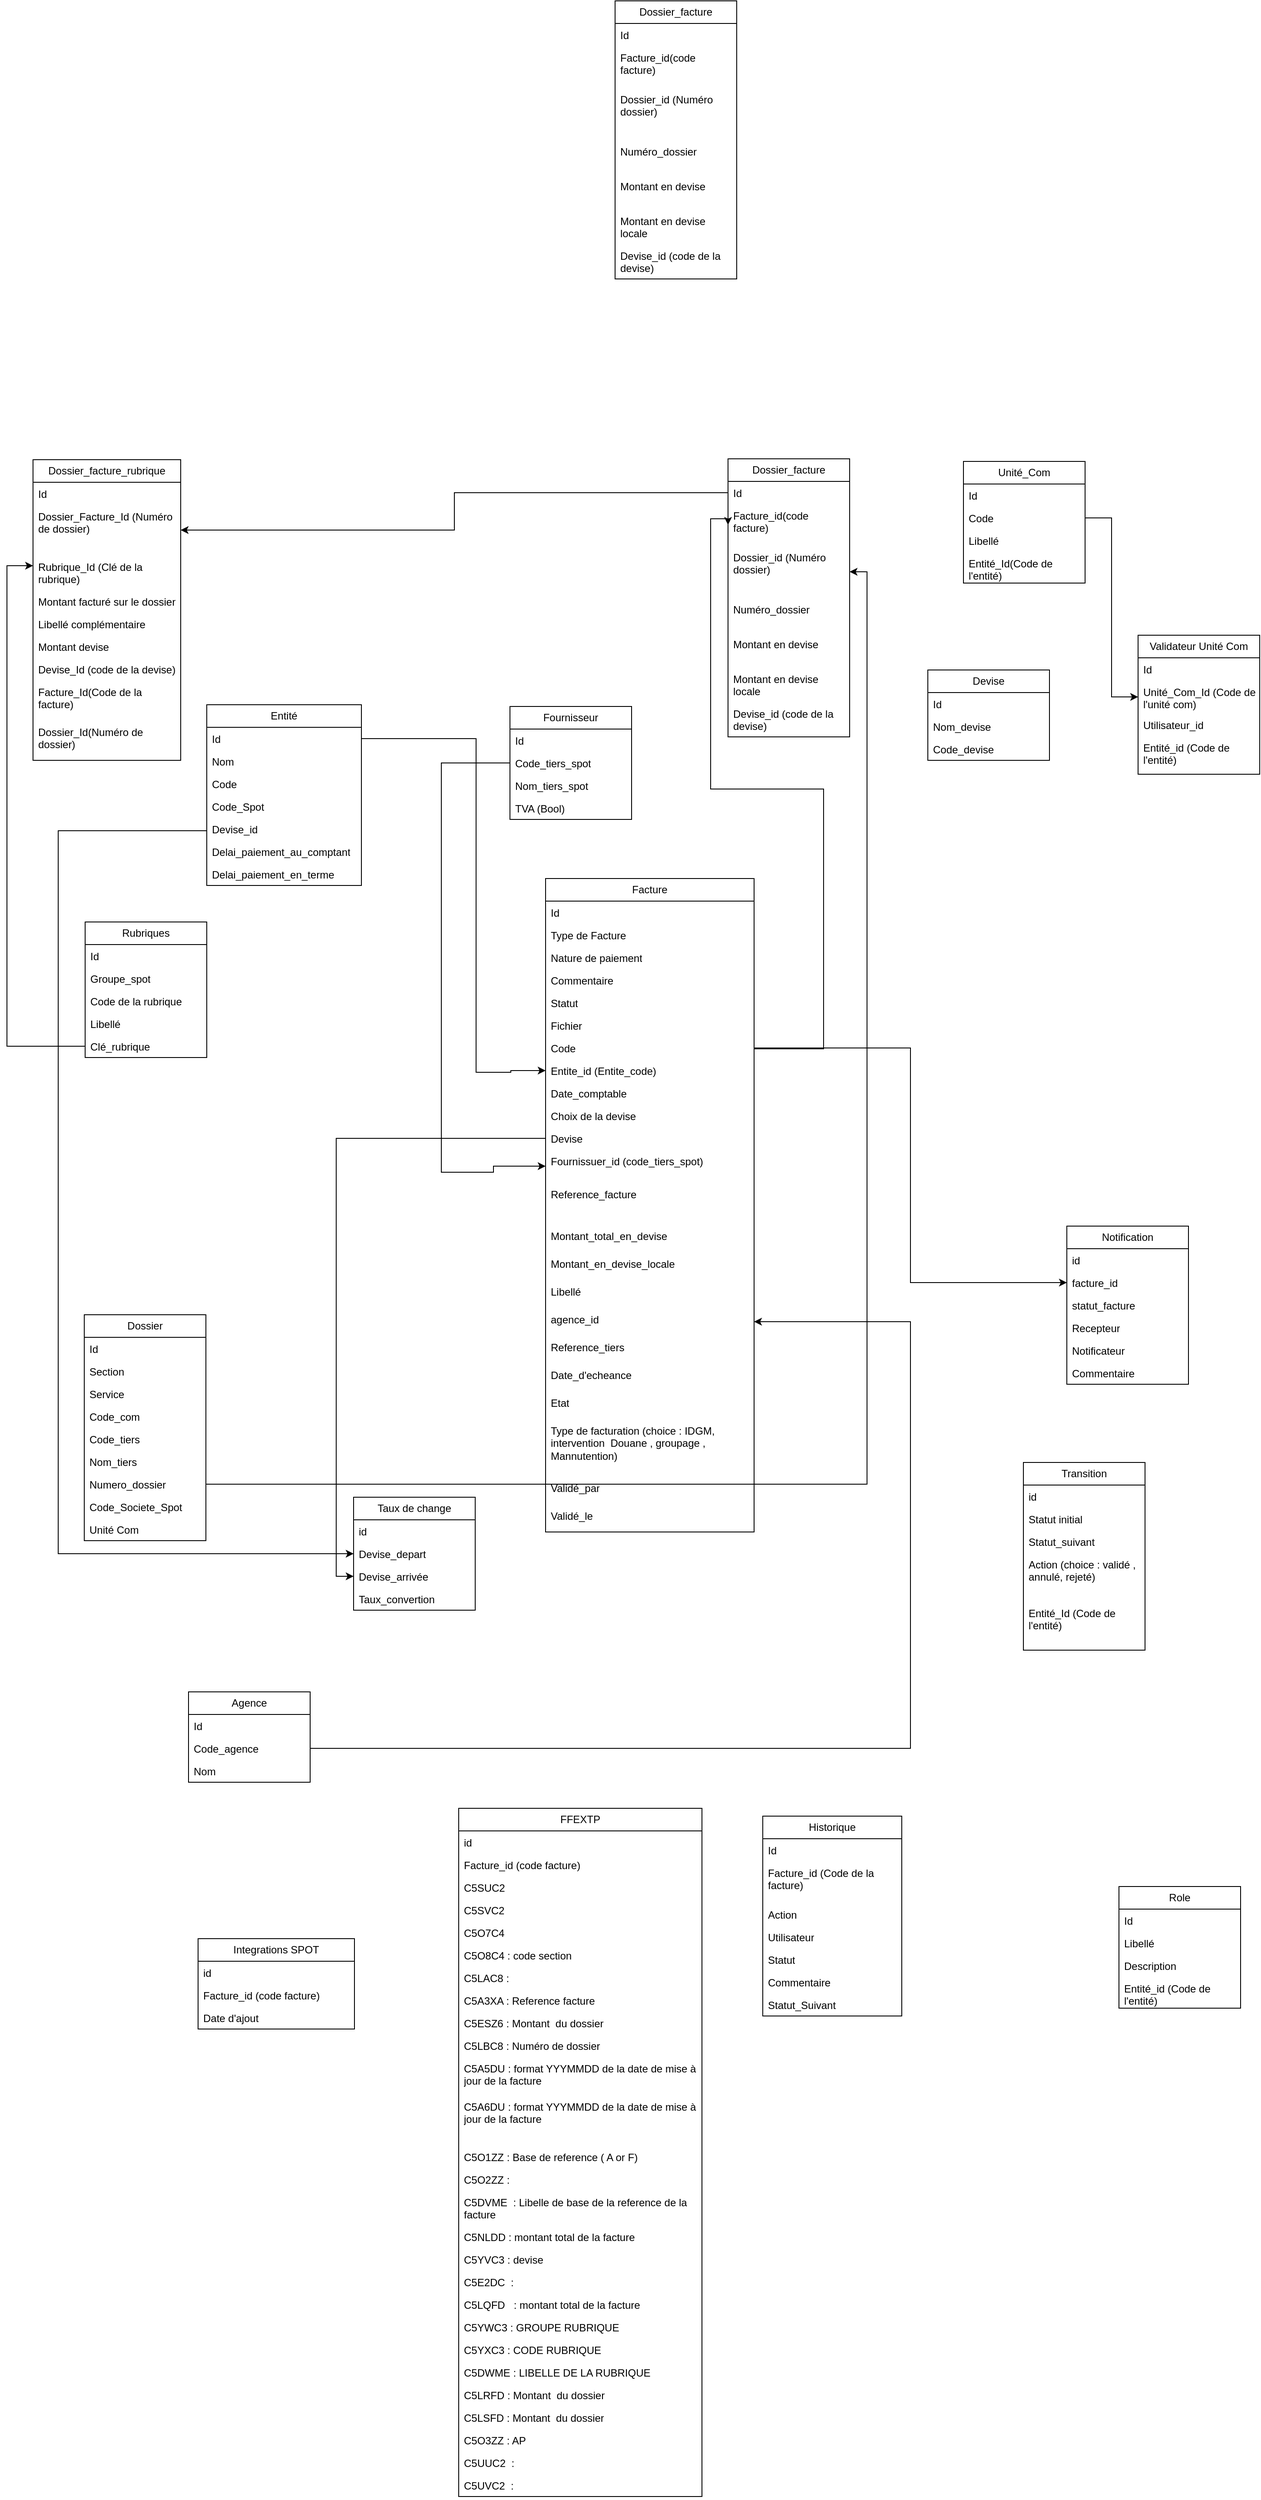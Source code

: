 <mxfile version="27.0.6">
  <diagram name="Page-1" id="lagUFcK879aq476OS2vd">
    <mxGraphModel dx="1523" dy="1941" grid="1" gridSize="10" guides="1" tooltips="1" connect="1" arrows="1" fold="1" page="1" pageScale="1" pageWidth="827" pageHeight="1169" math="0" shadow="0">
      <root>
        <mxCell id="0" />
        <mxCell id="1" parent="0" />
        <mxCell id="rWMNpIEa6xP3qm1cP_xd-7" value="Entité" style="swimlane;fontStyle=0;childLayout=stackLayout;horizontal=1;startSize=26;fillColor=none;horizontalStack=0;resizeParent=1;resizeParentMax=0;resizeLast=0;collapsible=1;marginBottom=0;whiteSpace=wrap;html=1;" parent="1" vertex="1">
          <mxGeometry x="370" y="440" width="178" height="208" as="geometry" />
        </mxCell>
        <mxCell id="rWMNpIEa6xP3qm1cP_xd-8" value="Id" style="text;strokeColor=none;fillColor=none;align=left;verticalAlign=top;spacingLeft=4;spacingRight=4;overflow=hidden;rotatable=0;points=[[0,0.5],[1,0.5]];portConstraint=eastwest;whiteSpace=wrap;html=1;" parent="rWMNpIEa6xP3qm1cP_xd-7" vertex="1">
          <mxGeometry y="26" width="178" height="26" as="geometry" />
        </mxCell>
        <mxCell id="rWMNpIEa6xP3qm1cP_xd-9" value="Nom" style="text;strokeColor=none;fillColor=none;align=left;verticalAlign=top;spacingLeft=4;spacingRight=4;overflow=hidden;rotatable=0;points=[[0,0.5],[1,0.5]];portConstraint=eastwest;whiteSpace=wrap;html=1;" parent="rWMNpIEa6xP3qm1cP_xd-7" vertex="1">
          <mxGeometry y="52" width="178" height="26" as="geometry" />
        </mxCell>
        <mxCell id="rWMNpIEa6xP3qm1cP_xd-10" value="Code" style="text;strokeColor=none;fillColor=none;align=left;verticalAlign=top;spacingLeft=4;spacingRight=4;overflow=hidden;rotatable=0;points=[[0,0.5],[1,0.5]];portConstraint=eastwest;whiteSpace=wrap;html=1;" parent="rWMNpIEa6xP3qm1cP_xd-7" vertex="1">
          <mxGeometry y="78" width="178" height="26" as="geometry" />
        </mxCell>
        <mxCell id="rWMNpIEa6xP3qm1cP_xd-40" value="Code_Spot" style="text;strokeColor=none;fillColor=none;align=left;verticalAlign=top;spacingLeft=4;spacingRight=4;overflow=hidden;rotatable=0;points=[[0,0.5],[1,0.5]];portConstraint=eastwest;whiteSpace=wrap;html=1;" parent="rWMNpIEa6xP3qm1cP_xd-7" vertex="1">
          <mxGeometry y="104" width="178" height="26" as="geometry" />
        </mxCell>
        <mxCell id="rWMNpIEa6xP3qm1cP_xd-53" value="Devise_id" style="text;strokeColor=none;fillColor=none;align=left;verticalAlign=top;spacingLeft=4;spacingRight=4;overflow=hidden;rotatable=0;points=[[0,0.5],[1,0.5]];portConstraint=eastwest;whiteSpace=wrap;html=1;" parent="rWMNpIEa6xP3qm1cP_xd-7" vertex="1">
          <mxGeometry y="130" width="178" height="26" as="geometry" />
        </mxCell>
        <mxCell id="rWMNpIEa6xP3qm1cP_xd-84" value="Delai_paiement_au_comptant" style="text;strokeColor=none;fillColor=none;align=left;verticalAlign=top;spacingLeft=4;spacingRight=4;overflow=hidden;rotatable=0;points=[[0,0.5],[1,0.5]];portConstraint=eastwest;whiteSpace=wrap;html=1;" parent="rWMNpIEa6xP3qm1cP_xd-7" vertex="1">
          <mxGeometry y="156" width="178" height="26" as="geometry" />
        </mxCell>
        <mxCell id="rWMNpIEa6xP3qm1cP_xd-85" value="Delai_paiement_en_terme" style="text;strokeColor=none;fillColor=none;align=left;verticalAlign=top;spacingLeft=4;spacingRight=4;overflow=hidden;rotatable=0;points=[[0,0.5],[1,0.5]];portConstraint=eastwest;whiteSpace=wrap;html=1;" parent="rWMNpIEa6xP3qm1cP_xd-7" vertex="1">
          <mxGeometry y="182" width="178" height="26" as="geometry" />
        </mxCell>
        <mxCell id="rWMNpIEa6xP3qm1cP_xd-11" value="Facture" style="swimlane;fontStyle=0;childLayout=stackLayout;horizontal=1;startSize=26;fillColor=none;horizontalStack=0;resizeParent=1;resizeParentMax=0;resizeLast=0;collapsible=1;marginBottom=0;whiteSpace=wrap;html=1;" parent="1" vertex="1">
          <mxGeometry x="760" y="640" width="240" height="752" as="geometry" />
        </mxCell>
        <mxCell id="rWMNpIEa6xP3qm1cP_xd-12" value="Id" style="text;strokeColor=none;fillColor=none;align=left;verticalAlign=top;spacingLeft=4;spacingRight=4;overflow=hidden;rotatable=0;points=[[0,0.5],[1,0.5]];portConstraint=eastwest;whiteSpace=wrap;html=1;" parent="rWMNpIEa6xP3qm1cP_xd-11" vertex="1">
          <mxGeometry y="26" width="240" height="26" as="geometry" />
        </mxCell>
        <mxCell id="rWMNpIEa6xP3qm1cP_xd-13" value="Type de Facture" style="text;strokeColor=none;fillColor=none;align=left;verticalAlign=top;spacingLeft=4;spacingRight=4;overflow=hidden;rotatable=0;points=[[0,0.5],[1,0.5]];portConstraint=eastwest;whiteSpace=wrap;html=1;" parent="rWMNpIEa6xP3qm1cP_xd-11" vertex="1">
          <mxGeometry y="52" width="240" height="26" as="geometry" />
        </mxCell>
        <mxCell id="rWMNpIEa6xP3qm1cP_xd-14" value="Nature de paiement" style="text;strokeColor=none;fillColor=none;align=left;verticalAlign=top;spacingLeft=4;spacingRight=4;overflow=hidden;rotatable=0;points=[[0,0.5],[1,0.5]];portConstraint=eastwest;whiteSpace=wrap;html=1;" parent="rWMNpIEa6xP3qm1cP_xd-11" vertex="1">
          <mxGeometry y="78" width="240" height="26" as="geometry" />
        </mxCell>
        <mxCell id="rWMNpIEa6xP3qm1cP_xd-16" value="Commentaire" style="text;strokeColor=none;fillColor=none;align=left;verticalAlign=top;spacingLeft=4;spacingRight=4;overflow=hidden;rotatable=0;points=[[0,0.5],[1,0.5]];portConstraint=eastwest;whiteSpace=wrap;html=1;" parent="rWMNpIEa6xP3qm1cP_xd-11" vertex="1">
          <mxGeometry y="104" width="240" height="26" as="geometry" />
        </mxCell>
        <mxCell id="rWMNpIEa6xP3qm1cP_xd-17" value="Statut" style="text;strokeColor=none;fillColor=none;align=left;verticalAlign=top;spacingLeft=4;spacingRight=4;overflow=hidden;rotatable=0;points=[[0,0.5],[1,0.5]];portConstraint=eastwest;whiteSpace=wrap;html=1;" parent="rWMNpIEa6xP3qm1cP_xd-11" vertex="1">
          <mxGeometry y="130" width="240" height="26" as="geometry" />
        </mxCell>
        <mxCell id="rWMNpIEa6xP3qm1cP_xd-18" value="Fichier" style="text;strokeColor=none;fillColor=none;align=left;verticalAlign=top;spacingLeft=4;spacingRight=4;overflow=hidden;rotatable=0;points=[[0,0.5],[1,0.5]];portConstraint=eastwest;whiteSpace=wrap;html=1;" parent="rWMNpIEa6xP3qm1cP_xd-11" vertex="1">
          <mxGeometry y="156" width="240" height="26" as="geometry" />
        </mxCell>
        <mxCell id="rWMNpIEa6xP3qm1cP_xd-27" value="Code" style="text;strokeColor=none;fillColor=none;align=left;verticalAlign=top;spacingLeft=4;spacingRight=4;overflow=hidden;rotatable=0;points=[[0,0.5],[1,0.5]];portConstraint=eastwest;whiteSpace=wrap;html=1;" parent="rWMNpIEa6xP3qm1cP_xd-11" vertex="1">
          <mxGeometry y="182" width="240" height="26" as="geometry" />
        </mxCell>
        <mxCell id="rWMNpIEa6xP3qm1cP_xd-28" value="Entite_id (Entite_code)" style="text;strokeColor=none;fillColor=none;align=left;verticalAlign=top;spacingLeft=4;spacingRight=4;overflow=hidden;rotatable=0;points=[[0,0.5],[1,0.5]];portConstraint=eastwest;whiteSpace=wrap;html=1;" parent="rWMNpIEa6xP3qm1cP_xd-11" vertex="1">
          <mxGeometry y="208" width="240" height="26" as="geometry" />
        </mxCell>
        <mxCell id="rWMNpIEa6xP3qm1cP_xd-44" value="Date_comptable" style="text;strokeColor=none;fillColor=none;align=left;verticalAlign=top;spacingLeft=4;spacingRight=4;overflow=hidden;rotatable=0;points=[[0,0.5],[1,0.5]];portConstraint=eastwest;whiteSpace=wrap;html=1;" parent="rWMNpIEa6xP3qm1cP_xd-11" vertex="1">
          <mxGeometry y="234" width="240" height="26" as="geometry" />
        </mxCell>
        <mxCell id="rWMNpIEa6xP3qm1cP_xd-45" value="Choix de la devise" style="text;strokeColor=none;fillColor=none;align=left;verticalAlign=top;spacingLeft=4;spacingRight=4;overflow=hidden;rotatable=0;points=[[0,0.5],[1,0.5]];portConstraint=eastwest;whiteSpace=wrap;html=1;" parent="rWMNpIEa6xP3qm1cP_xd-11" vertex="1">
          <mxGeometry y="260" width="240" height="26" as="geometry" />
        </mxCell>
        <mxCell id="rWMNpIEa6xP3qm1cP_xd-46" value="Devise" style="text;strokeColor=none;fillColor=none;align=left;verticalAlign=top;spacingLeft=4;spacingRight=4;overflow=hidden;rotatable=0;points=[[0,0.5],[1,0.5]];portConstraint=eastwest;whiteSpace=wrap;html=1;" parent="rWMNpIEa6xP3qm1cP_xd-11" vertex="1">
          <mxGeometry y="286" width="240" height="26" as="geometry" />
        </mxCell>
        <mxCell id="rWMNpIEa6xP3qm1cP_xd-68" value="&lt;font&gt;Fournissuer_id (code_tiers_spot)&lt;/font&gt;" style="text;strokeColor=none;fillColor=none;align=left;verticalAlign=top;spacingLeft=4;spacingRight=4;overflow=hidden;rotatable=0;points=[[0,0.5],[1,0.5]];portConstraint=eastwest;whiteSpace=wrap;html=1;" parent="rWMNpIEa6xP3qm1cP_xd-11" vertex="1">
          <mxGeometry y="312" width="240" height="38" as="geometry" />
        </mxCell>
        <mxCell id="rWMNpIEa6xP3qm1cP_xd-72" value="&lt;font&gt;Reference_facture&lt;/font&gt;" style="text;strokeColor=none;fillColor=none;align=left;verticalAlign=top;spacingLeft=4;spacingRight=4;overflow=hidden;rotatable=0;points=[[0,0.5],[1,0.5]];portConstraint=eastwest;whiteSpace=wrap;html=1;" parent="rWMNpIEa6xP3qm1cP_xd-11" vertex="1">
          <mxGeometry y="350" width="240" height="48" as="geometry" />
        </mxCell>
        <mxCell id="rWMNpIEa6xP3qm1cP_xd-73" value="&lt;font&gt;Montant_total_en_devise&lt;/font&gt;" style="text;strokeColor=none;fillColor=none;align=left;verticalAlign=top;spacingLeft=4;spacingRight=4;overflow=hidden;rotatable=0;points=[[0,0.5],[1,0.5]];portConstraint=eastwest;whiteSpace=wrap;html=1;" parent="rWMNpIEa6xP3qm1cP_xd-11" vertex="1">
          <mxGeometry y="398" width="240" height="32" as="geometry" />
        </mxCell>
        <mxCell id="rWMNpIEa6xP3qm1cP_xd-74" value="&lt;font&gt;Montant_en_devise_locale&lt;/font&gt;" style="text;strokeColor=none;fillColor=none;align=left;verticalAlign=top;spacingLeft=4;spacingRight=4;overflow=hidden;rotatable=0;points=[[0,0.5],[1,0.5]];portConstraint=eastwest;whiteSpace=wrap;html=1;" parent="rWMNpIEa6xP3qm1cP_xd-11" vertex="1">
          <mxGeometry y="430" width="240" height="32" as="geometry" />
        </mxCell>
        <mxCell id="rWMNpIEa6xP3qm1cP_xd-75" value="&lt;font&gt;Libellé&lt;/font&gt;" style="text;strokeColor=none;fillColor=none;align=left;verticalAlign=top;spacingLeft=4;spacingRight=4;overflow=hidden;rotatable=0;points=[[0,0.5],[1,0.5]];portConstraint=eastwest;whiteSpace=wrap;html=1;" parent="rWMNpIEa6xP3qm1cP_xd-11" vertex="1">
          <mxGeometry y="462" width="240" height="32" as="geometry" />
        </mxCell>
        <mxCell id="rWMNpIEa6xP3qm1cP_xd-80" value="&lt;font&gt;agence_id&lt;/font&gt;" style="text;strokeColor=none;fillColor=none;align=left;verticalAlign=top;spacingLeft=4;spacingRight=4;overflow=hidden;rotatable=0;points=[[0,0.5],[1,0.5]];portConstraint=eastwest;whiteSpace=wrap;html=1;" parent="rWMNpIEa6xP3qm1cP_xd-11" vertex="1">
          <mxGeometry y="494" width="240" height="32" as="geometry" />
        </mxCell>
        <mxCell id="rWMNpIEa6xP3qm1cP_xd-82" value="&lt;font&gt;Reference_tiers&lt;/font&gt;" style="text;strokeColor=none;fillColor=none;align=left;verticalAlign=top;spacingLeft=4;spacingRight=4;overflow=hidden;rotatable=0;points=[[0,0.5],[1,0.5]];portConstraint=eastwest;whiteSpace=wrap;html=1;" parent="rWMNpIEa6xP3qm1cP_xd-11" vertex="1">
          <mxGeometry y="526" width="240" height="32" as="geometry" />
        </mxCell>
        <mxCell id="rWMNpIEa6xP3qm1cP_xd-83" value="&lt;font&gt;Date_d&#39;echeance&lt;/font&gt;" style="text;strokeColor=none;fillColor=none;align=left;verticalAlign=top;spacingLeft=4;spacingRight=4;overflow=hidden;rotatable=0;points=[[0,0.5],[1,0.5]];portConstraint=eastwest;whiteSpace=wrap;html=1;" parent="rWMNpIEa6xP3qm1cP_xd-11" vertex="1">
          <mxGeometry y="558" width="240" height="32" as="geometry" />
        </mxCell>
        <mxCell id="rWMNpIEa6xP3qm1cP_xd-104" value="Etat" style="text;strokeColor=none;fillColor=none;align=left;verticalAlign=top;spacingLeft=4;spacingRight=4;overflow=hidden;rotatable=0;points=[[0,0.5],[1,0.5]];portConstraint=eastwest;whiteSpace=wrap;html=1;" parent="rWMNpIEa6xP3qm1cP_xd-11" vertex="1">
          <mxGeometry y="590" width="240" height="32" as="geometry" />
        </mxCell>
        <mxCell id="1Y47hLmpZtW7PEp1bRGV-1" value="Type de facturation (choice : IDGM, intervention&amp;nbsp; Douane , groupage , Mannutention)" style="text;strokeColor=none;fillColor=none;align=left;verticalAlign=top;spacingLeft=4;spacingRight=4;overflow=hidden;rotatable=0;points=[[0,0.5],[1,0.5]];portConstraint=eastwest;whiteSpace=wrap;html=1;" parent="rWMNpIEa6xP3qm1cP_xd-11" vertex="1">
          <mxGeometry y="622" width="240" height="66" as="geometry" />
        </mxCell>
        <mxCell id="1Y47hLmpZtW7PEp1bRGV-47" value="Validé_par" style="text;strokeColor=none;fillColor=none;align=left;verticalAlign=top;spacingLeft=4;spacingRight=4;overflow=hidden;rotatable=0;points=[[0,0.5],[1,0.5]];portConstraint=eastwest;whiteSpace=wrap;html=1;" parent="rWMNpIEa6xP3qm1cP_xd-11" vertex="1">
          <mxGeometry y="688" width="240" height="32" as="geometry" />
        </mxCell>
        <mxCell id="1Y47hLmpZtW7PEp1bRGV-48" value="Validé_le" style="text;strokeColor=none;fillColor=none;align=left;verticalAlign=top;spacingLeft=4;spacingRight=4;overflow=hidden;rotatable=0;points=[[0,0.5],[1,0.5]];portConstraint=eastwest;whiteSpace=wrap;html=1;" parent="rWMNpIEa6xP3qm1cP_xd-11" vertex="1">
          <mxGeometry y="720" width="240" height="32" as="geometry" />
        </mxCell>
        <mxCell id="rWMNpIEa6xP3qm1cP_xd-19" value="Dossier" style="swimlane;fontStyle=0;childLayout=stackLayout;horizontal=1;startSize=26;fillColor=none;horizontalStack=0;resizeParent=1;resizeParentMax=0;resizeLast=0;collapsible=1;marginBottom=0;whiteSpace=wrap;html=1;" parent="1" vertex="1">
          <mxGeometry x="229" y="1142" width="140" height="260" as="geometry" />
        </mxCell>
        <mxCell id="rWMNpIEa6xP3qm1cP_xd-20" value="Id" style="text;strokeColor=none;fillColor=none;align=left;verticalAlign=top;spacingLeft=4;spacingRight=4;overflow=hidden;rotatable=0;points=[[0,0.5],[1,0.5]];portConstraint=eastwest;whiteSpace=wrap;html=1;" parent="rWMNpIEa6xP3qm1cP_xd-19" vertex="1">
          <mxGeometry y="26" width="140" height="26" as="geometry" />
        </mxCell>
        <mxCell id="rWMNpIEa6xP3qm1cP_xd-21" value="Section" style="text;strokeColor=none;fillColor=none;align=left;verticalAlign=top;spacingLeft=4;spacingRight=4;overflow=hidden;rotatable=0;points=[[0,0.5],[1,0.5]];portConstraint=eastwest;whiteSpace=wrap;html=1;" parent="rWMNpIEa6xP3qm1cP_xd-19" vertex="1">
          <mxGeometry y="52" width="140" height="26" as="geometry" />
        </mxCell>
        <mxCell id="rWMNpIEa6xP3qm1cP_xd-32" value="Service" style="text;strokeColor=none;fillColor=none;align=left;verticalAlign=top;spacingLeft=4;spacingRight=4;overflow=hidden;rotatable=0;points=[[0,0.5],[1,0.5]];portConstraint=eastwest;whiteSpace=wrap;html=1;" parent="rWMNpIEa6xP3qm1cP_xd-19" vertex="1">
          <mxGeometry y="78" width="140" height="26" as="geometry" />
        </mxCell>
        <mxCell id="rWMNpIEa6xP3qm1cP_xd-33" value="Code_com" style="text;strokeColor=none;fillColor=none;align=left;verticalAlign=top;spacingLeft=4;spacingRight=4;overflow=hidden;rotatable=0;points=[[0,0.5],[1,0.5]];portConstraint=eastwest;whiteSpace=wrap;html=1;" parent="rWMNpIEa6xP3qm1cP_xd-19" vertex="1">
          <mxGeometry y="104" width="140" height="26" as="geometry" />
        </mxCell>
        <mxCell id="rWMNpIEa6xP3qm1cP_xd-35" value="Code_tiers" style="text;strokeColor=none;fillColor=none;align=left;verticalAlign=top;spacingLeft=4;spacingRight=4;overflow=hidden;rotatable=0;points=[[0,0.5],[1,0.5]];portConstraint=eastwest;whiteSpace=wrap;html=1;" parent="rWMNpIEa6xP3qm1cP_xd-19" vertex="1">
          <mxGeometry y="130" width="140" height="26" as="geometry" />
        </mxCell>
        <mxCell id="rWMNpIEa6xP3qm1cP_xd-36" value="Nom_tiers" style="text;strokeColor=none;fillColor=none;align=left;verticalAlign=top;spacingLeft=4;spacingRight=4;overflow=hidden;rotatable=0;points=[[0,0.5],[1,0.5]];portConstraint=eastwest;whiteSpace=wrap;html=1;" parent="rWMNpIEa6xP3qm1cP_xd-19" vertex="1">
          <mxGeometry y="156" width="140" height="26" as="geometry" />
        </mxCell>
        <mxCell id="rWMNpIEa6xP3qm1cP_xd-37" value="Numero_dossier" style="text;strokeColor=none;fillColor=none;align=left;verticalAlign=top;spacingLeft=4;spacingRight=4;overflow=hidden;rotatable=0;points=[[0,0.5],[1,0.5]];portConstraint=eastwest;whiteSpace=wrap;html=1;" parent="rWMNpIEa6xP3qm1cP_xd-19" vertex="1">
          <mxGeometry y="182" width="140" height="26" as="geometry" />
        </mxCell>
        <mxCell id="rWMNpIEa6xP3qm1cP_xd-38" value="Code_Societe_Spot" style="text;strokeColor=none;fillColor=none;align=left;verticalAlign=top;spacingLeft=4;spacingRight=4;overflow=hidden;rotatable=0;points=[[0,0.5],[1,0.5]];portConstraint=eastwest;whiteSpace=wrap;html=1;" parent="rWMNpIEa6xP3qm1cP_xd-19" vertex="1">
          <mxGeometry y="208" width="140" height="26" as="geometry" />
        </mxCell>
        <mxCell id="1Y47hLmpZtW7PEp1bRGV-29" value="Unité Com" style="text;strokeColor=none;fillColor=none;align=left;verticalAlign=top;spacingLeft=4;spacingRight=4;overflow=hidden;rotatable=0;points=[[0,0.5],[1,0.5]];portConstraint=eastwest;whiteSpace=wrap;html=1;" parent="rWMNpIEa6xP3qm1cP_xd-19" vertex="1">
          <mxGeometry y="234" width="140" height="26" as="geometry" />
        </mxCell>
        <mxCell id="rWMNpIEa6xP3qm1cP_xd-23" value="Dossier_facture" style="swimlane;fontStyle=0;childLayout=stackLayout;horizontal=1;startSize=26;fillColor=none;horizontalStack=0;resizeParent=1;resizeParentMax=0;resizeLast=0;collapsible=1;marginBottom=0;whiteSpace=wrap;html=1;" parent="1" vertex="1">
          <mxGeometry x="970" y="157" width="140" height="320" as="geometry" />
        </mxCell>
        <mxCell id="rWMNpIEa6xP3qm1cP_xd-24" value="Id" style="text;strokeColor=none;fillColor=none;align=left;verticalAlign=top;spacingLeft=4;spacingRight=4;overflow=hidden;rotatable=0;points=[[0,0.5],[1,0.5]];portConstraint=eastwest;whiteSpace=wrap;html=1;" parent="rWMNpIEa6xP3qm1cP_xd-23" vertex="1">
          <mxGeometry y="26" width="140" height="26" as="geometry" />
        </mxCell>
        <mxCell id="rWMNpIEa6xP3qm1cP_xd-25" value="Facture_id(code&amp;nbsp; facture)" style="text;strokeColor=none;fillColor=none;align=left;verticalAlign=top;spacingLeft=4;spacingRight=4;overflow=hidden;rotatable=0;points=[[0,0.5],[1,0.5]];portConstraint=eastwest;whiteSpace=wrap;html=1;" parent="rWMNpIEa6xP3qm1cP_xd-23" vertex="1">
          <mxGeometry y="52" width="140" height="48" as="geometry" />
        </mxCell>
        <mxCell id="rWMNpIEa6xP3qm1cP_xd-26" value="Dossier_id (Numéro dossier)" style="text;strokeColor=none;fillColor=none;align=left;verticalAlign=top;spacingLeft=4;spacingRight=4;overflow=hidden;rotatable=0;points=[[0,0.5],[1,0.5]];portConstraint=eastwest;whiteSpace=wrap;html=1;" parent="rWMNpIEa6xP3qm1cP_xd-23" vertex="1">
          <mxGeometry y="100" width="140" height="60" as="geometry" />
        </mxCell>
        <mxCell id="1Y47hLmpZtW7PEp1bRGV-16" value="Numéro_dossier" style="text;strokeColor=none;fillColor=none;align=left;verticalAlign=top;spacingLeft=4;spacingRight=4;overflow=hidden;rotatable=0;points=[[0,0.5],[1,0.5]];portConstraint=eastwest;whiteSpace=wrap;html=1;" parent="rWMNpIEa6xP3qm1cP_xd-23" vertex="1">
          <mxGeometry y="160" width="140" height="40" as="geometry" />
        </mxCell>
        <mxCell id="1Y47hLmpZtW7PEp1bRGV-26" value="Montant en devise" style="text;strokeColor=none;fillColor=none;align=left;verticalAlign=top;spacingLeft=4;spacingRight=4;overflow=hidden;rotatable=0;points=[[0,0.5],[1,0.5]];portConstraint=eastwest;whiteSpace=wrap;html=1;" parent="rWMNpIEa6xP3qm1cP_xd-23" vertex="1">
          <mxGeometry y="200" width="140" height="40" as="geometry" />
        </mxCell>
        <mxCell id="1Y47hLmpZtW7PEp1bRGV-27" value="Montant en devise locale" style="text;strokeColor=none;fillColor=none;align=left;verticalAlign=top;spacingLeft=4;spacingRight=4;overflow=hidden;rotatable=0;points=[[0,0.5],[1,0.5]];portConstraint=eastwest;whiteSpace=wrap;html=1;" parent="rWMNpIEa6xP3qm1cP_xd-23" vertex="1">
          <mxGeometry y="240" width="140" height="40" as="geometry" />
        </mxCell>
        <mxCell id="1Y47hLmpZtW7PEp1bRGV-28" value="Devise_id (code de la devise)" style="text;strokeColor=none;fillColor=none;align=left;verticalAlign=top;spacingLeft=4;spacingRight=4;overflow=hidden;rotatable=0;points=[[0,0.5],[1,0.5]];portConstraint=eastwest;whiteSpace=wrap;html=1;" parent="rWMNpIEa6xP3qm1cP_xd-23" vertex="1">
          <mxGeometry y="280" width="140" height="40" as="geometry" />
        </mxCell>
        <mxCell id="rWMNpIEa6xP3qm1cP_xd-31" style="edgeStyle=orthogonalEdgeStyle;rounded=0;orthogonalLoop=1;jettySize=auto;html=1;entryX=0;entryY=0.5;entryDx=0;entryDy=0;" parent="1" source="rWMNpIEa6xP3qm1cP_xd-8" target="rWMNpIEa6xP3qm1cP_xd-28" edge="1">
          <mxGeometry relative="1" as="geometry">
            <Array as="points">
              <mxPoint x="680" y="479" />
              <mxPoint x="680" y="863" />
              <mxPoint x="720" y="863" />
              <mxPoint x="720" y="861" />
            </Array>
          </mxGeometry>
        </mxCell>
        <mxCell id="rWMNpIEa6xP3qm1cP_xd-41" style="edgeStyle=orthogonalEdgeStyle;rounded=0;orthogonalLoop=1;jettySize=auto;html=1;entryX=0;entryY=0.5;entryDx=0;entryDy=0;" parent="1" source="rWMNpIEa6xP3qm1cP_xd-27" target="rWMNpIEa6xP3qm1cP_xd-25" edge="1">
          <mxGeometry relative="1" as="geometry">
            <Array as="points">
              <mxPoint x="1080" y="836" />
              <mxPoint x="1080" y="537" />
              <mxPoint x="950" y="537" />
              <mxPoint x="950" y="226" />
            </Array>
          </mxGeometry>
        </mxCell>
        <mxCell id="rWMNpIEa6xP3qm1cP_xd-43" style="edgeStyle=orthogonalEdgeStyle;rounded=0;orthogonalLoop=1;jettySize=auto;html=1;entryX=1;entryY=0.5;entryDx=0;entryDy=0;" parent="1" source="rWMNpIEa6xP3qm1cP_xd-37" target="rWMNpIEa6xP3qm1cP_xd-26" edge="1">
          <mxGeometry relative="1" as="geometry">
            <Array as="points">
              <mxPoint x="1130" y="1337" />
              <mxPoint x="1130" y="287" />
            </Array>
          </mxGeometry>
        </mxCell>
        <mxCell id="rWMNpIEa6xP3qm1cP_xd-48" value="Devise" style="swimlane;fontStyle=0;childLayout=stackLayout;horizontal=1;startSize=26;fillColor=none;horizontalStack=0;resizeParent=1;resizeParentMax=0;resizeLast=0;collapsible=1;marginBottom=0;whiteSpace=wrap;html=1;" parent="1" vertex="1">
          <mxGeometry x="1200" y="400" width="140" height="104" as="geometry" />
        </mxCell>
        <mxCell id="rWMNpIEa6xP3qm1cP_xd-49" value="Id&amp;nbsp;" style="text;strokeColor=none;fillColor=none;align=left;verticalAlign=top;spacingLeft=4;spacingRight=4;overflow=hidden;rotatable=0;points=[[0,0.5],[1,0.5]];portConstraint=eastwest;whiteSpace=wrap;html=1;" parent="rWMNpIEa6xP3qm1cP_xd-48" vertex="1">
          <mxGeometry y="26" width="140" height="26" as="geometry" />
        </mxCell>
        <mxCell id="rWMNpIEa6xP3qm1cP_xd-50" value="Nom_devise" style="text;strokeColor=none;fillColor=none;align=left;verticalAlign=top;spacingLeft=4;spacingRight=4;overflow=hidden;rotatable=0;points=[[0,0.5],[1,0.5]];portConstraint=eastwest;whiteSpace=wrap;html=1;" parent="rWMNpIEa6xP3qm1cP_xd-48" vertex="1">
          <mxGeometry y="52" width="140" height="26" as="geometry" />
        </mxCell>
        <mxCell id="rWMNpIEa6xP3qm1cP_xd-51" value="Code_devise" style="text;strokeColor=none;fillColor=none;align=left;verticalAlign=top;spacingLeft=4;spacingRight=4;overflow=hidden;rotatable=0;points=[[0,0.5],[1,0.5]];portConstraint=eastwest;whiteSpace=wrap;html=1;" parent="rWMNpIEa6xP3qm1cP_xd-48" vertex="1">
          <mxGeometry y="78" width="140" height="26" as="geometry" />
        </mxCell>
        <mxCell id="rWMNpIEa6xP3qm1cP_xd-54" value="Taux de&amp;nbsp;&lt;span style=&quot;background-color: transparent; color: light-dark(rgb(0, 0, 0), rgb(255, 255, 255));&quot;&gt;change&lt;/span&gt;" style="swimlane;fontStyle=0;childLayout=stackLayout;horizontal=1;startSize=26;fillColor=none;horizontalStack=0;resizeParent=1;resizeParentMax=0;resizeLast=0;collapsible=1;marginBottom=0;whiteSpace=wrap;html=1;" parent="1" vertex="1">
          <mxGeometry x="539" y="1352" width="140" height="130" as="geometry" />
        </mxCell>
        <mxCell id="rWMNpIEa6xP3qm1cP_xd-55" value="id" style="text;strokeColor=none;fillColor=none;align=left;verticalAlign=top;spacingLeft=4;spacingRight=4;overflow=hidden;rotatable=0;points=[[0,0.5],[1,0.5]];portConstraint=eastwest;whiteSpace=wrap;html=1;" parent="rWMNpIEa6xP3qm1cP_xd-54" vertex="1">
          <mxGeometry y="26" width="140" height="26" as="geometry" />
        </mxCell>
        <mxCell id="rWMNpIEa6xP3qm1cP_xd-56" value="Devise_depart" style="text;strokeColor=none;fillColor=none;align=left;verticalAlign=top;spacingLeft=4;spacingRight=4;overflow=hidden;rotatable=0;points=[[0,0.5],[1,0.5]];portConstraint=eastwest;whiteSpace=wrap;html=1;" parent="rWMNpIEa6xP3qm1cP_xd-54" vertex="1">
          <mxGeometry y="52" width="140" height="26" as="geometry" />
        </mxCell>
        <mxCell id="rWMNpIEa6xP3qm1cP_xd-57" value="Devise_arrivée" style="text;strokeColor=none;fillColor=none;align=left;verticalAlign=top;spacingLeft=4;spacingRight=4;overflow=hidden;rotatable=0;points=[[0,0.5],[1,0.5]];portConstraint=eastwest;whiteSpace=wrap;html=1;" parent="rWMNpIEa6xP3qm1cP_xd-54" vertex="1">
          <mxGeometry y="78" width="140" height="26" as="geometry" />
        </mxCell>
        <mxCell id="rWMNpIEa6xP3qm1cP_xd-61" value="Taux_convertion" style="text;strokeColor=none;fillColor=none;align=left;verticalAlign=top;spacingLeft=4;spacingRight=4;overflow=hidden;rotatable=0;points=[[0,0.5],[1,0.5]];portConstraint=eastwest;whiteSpace=wrap;html=1;" parent="rWMNpIEa6xP3qm1cP_xd-54" vertex="1">
          <mxGeometry y="104" width="140" height="26" as="geometry" />
        </mxCell>
        <mxCell id="rWMNpIEa6xP3qm1cP_xd-59" style="edgeStyle=orthogonalEdgeStyle;rounded=0;orthogonalLoop=1;jettySize=auto;html=1;entryX=0;entryY=0.5;entryDx=0;entryDy=0;" parent="1" source="rWMNpIEa6xP3qm1cP_xd-53" target="rWMNpIEa6xP3qm1cP_xd-56" edge="1">
          <mxGeometry relative="1" as="geometry">
            <Array as="points">
              <mxPoint x="199" y="585" />
              <mxPoint x="199" y="1417" />
            </Array>
          </mxGeometry>
        </mxCell>
        <mxCell id="rWMNpIEa6xP3qm1cP_xd-60" style="edgeStyle=orthogonalEdgeStyle;rounded=0;orthogonalLoop=1;jettySize=auto;html=1;entryX=0;entryY=0.5;entryDx=0;entryDy=0;" parent="1" source="rWMNpIEa6xP3qm1cP_xd-46" target="rWMNpIEa6xP3qm1cP_xd-57" edge="1">
          <mxGeometry relative="1" as="geometry" />
        </mxCell>
        <mxCell id="rWMNpIEa6xP3qm1cP_xd-63" value="Fournisseur" style="swimlane;fontStyle=0;childLayout=stackLayout;horizontal=1;startSize=26;fillColor=none;horizontalStack=0;resizeParent=1;resizeParentMax=0;resizeLast=0;collapsible=1;marginBottom=0;whiteSpace=wrap;html=1;" parent="1" vertex="1">
          <mxGeometry x="719" y="442" width="140" height="130" as="geometry" />
        </mxCell>
        <mxCell id="rWMNpIEa6xP3qm1cP_xd-64" value="Id" style="text;strokeColor=none;fillColor=none;align=left;verticalAlign=top;spacingLeft=4;spacingRight=4;overflow=hidden;rotatable=0;points=[[0,0.5],[1,0.5]];portConstraint=eastwest;whiteSpace=wrap;html=1;" parent="rWMNpIEa6xP3qm1cP_xd-63" vertex="1">
          <mxGeometry y="26" width="140" height="26" as="geometry" />
        </mxCell>
        <mxCell id="rWMNpIEa6xP3qm1cP_xd-65" value="Code_tiers_spot" style="text;strokeColor=none;fillColor=none;align=left;verticalAlign=top;spacingLeft=4;spacingRight=4;overflow=hidden;rotatable=0;points=[[0,0.5],[1,0.5]];portConstraint=eastwest;whiteSpace=wrap;html=1;" parent="rWMNpIEa6xP3qm1cP_xd-63" vertex="1">
          <mxGeometry y="52" width="140" height="26" as="geometry" />
        </mxCell>
        <mxCell id="rWMNpIEa6xP3qm1cP_xd-66" value="Nom_tiers_spot" style="text;strokeColor=none;fillColor=none;align=left;verticalAlign=top;spacingLeft=4;spacingRight=4;overflow=hidden;rotatable=0;points=[[0,0.5],[1,0.5]];portConstraint=eastwest;whiteSpace=wrap;html=1;" parent="rWMNpIEa6xP3qm1cP_xd-63" vertex="1">
          <mxGeometry y="78" width="140" height="26" as="geometry" />
        </mxCell>
        <mxCell id="rWMNpIEa6xP3qm1cP_xd-67" value="TVA (Bool)" style="text;strokeColor=none;fillColor=none;align=left;verticalAlign=top;spacingLeft=4;spacingRight=4;overflow=hidden;rotatable=0;points=[[0,0.5],[1,0.5]];portConstraint=eastwest;whiteSpace=wrap;html=1;" parent="rWMNpIEa6xP3qm1cP_xd-63" vertex="1">
          <mxGeometry y="104" width="140" height="26" as="geometry" />
        </mxCell>
        <mxCell id="rWMNpIEa6xP3qm1cP_xd-76" value="Agence" style="swimlane;fontStyle=0;childLayout=stackLayout;horizontal=1;startSize=26;fillColor=none;horizontalStack=0;resizeParent=1;resizeParentMax=0;resizeLast=0;collapsible=1;marginBottom=0;whiteSpace=wrap;html=1;" parent="1" vertex="1">
          <mxGeometry x="349" y="1576" width="140" height="104" as="geometry" />
        </mxCell>
        <mxCell id="rWMNpIEa6xP3qm1cP_xd-77" value="Id" style="text;strokeColor=none;fillColor=none;align=left;verticalAlign=top;spacingLeft=4;spacingRight=4;overflow=hidden;rotatable=0;points=[[0,0.5],[1,0.5]];portConstraint=eastwest;whiteSpace=wrap;html=1;" parent="rWMNpIEa6xP3qm1cP_xd-76" vertex="1">
          <mxGeometry y="26" width="140" height="26" as="geometry" />
        </mxCell>
        <mxCell id="rWMNpIEa6xP3qm1cP_xd-78" value="Code_agence" style="text;strokeColor=none;fillColor=none;align=left;verticalAlign=top;spacingLeft=4;spacingRight=4;overflow=hidden;rotatable=0;points=[[0,0.5],[1,0.5]];portConstraint=eastwest;whiteSpace=wrap;html=1;" parent="rWMNpIEa6xP3qm1cP_xd-76" vertex="1">
          <mxGeometry y="52" width="140" height="26" as="geometry" />
        </mxCell>
        <mxCell id="rWMNpIEa6xP3qm1cP_xd-79" value="Nom" style="text;strokeColor=none;fillColor=none;align=left;verticalAlign=top;spacingLeft=4;spacingRight=4;overflow=hidden;rotatable=0;points=[[0,0.5],[1,0.5]];portConstraint=eastwest;whiteSpace=wrap;html=1;" parent="rWMNpIEa6xP3qm1cP_xd-76" vertex="1">
          <mxGeometry y="78" width="140" height="26" as="geometry" />
        </mxCell>
        <mxCell id="rWMNpIEa6xP3qm1cP_xd-81" style="edgeStyle=orthogonalEdgeStyle;rounded=0;orthogonalLoop=1;jettySize=auto;html=1;entryX=1;entryY=0.5;entryDx=0;entryDy=0;" parent="1" source="rWMNpIEa6xP3qm1cP_xd-78" target="rWMNpIEa6xP3qm1cP_xd-80" edge="1">
          <mxGeometry relative="1" as="geometry">
            <Array as="points">
              <mxPoint x="1180" y="1641" />
              <mxPoint x="1180" y="1150" />
            </Array>
          </mxGeometry>
        </mxCell>
        <mxCell id="rWMNpIEa6xP3qm1cP_xd-86" value="Notification" style="swimlane;fontStyle=0;childLayout=stackLayout;horizontal=1;startSize=26;fillColor=none;horizontalStack=0;resizeParent=1;resizeParentMax=0;resizeLast=0;collapsible=1;marginBottom=0;whiteSpace=wrap;html=1;" parent="1" vertex="1">
          <mxGeometry x="1360" y="1040" width="140" height="182" as="geometry" />
        </mxCell>
        <mxCell id="rWMNpIEa6xP3qm1cP_xd-87" value="id" style="text;strokeColor=none;fillColor=none;align=left;verticalAlign=top;spacingLeft=4;spacingRight=4;overflow=hidden;rotatable=0;points=[[0,0.5],[1,0.5]];portConstraint=eastwest;whiteSpace=wrap;html=1;" parent="rWMNpIEa6xP3qm1cP_xd-86" vertex="1">
          <mxGeometry y="26" width="140" height="26" as="geometry" />
        </mxCell>
        <mxCell id="rWMNpIEa6xP3qm1cP_xd-88" value="facture_id" style="text;strokeColor=none;fillColor=none;align=left;verticalAlign=top;spacingLeft=4;spacingRight=4;overflow=hidden;rotatable=0;points=[[0,0.5],[1,0.5]];portConstraint=eastwest;whiteSpace=wrap;html=1;" parent="rWMNpIEa6xP3qm1cP_xd-86" vertex="1">
          <mxGeometry y="52" width="140" height="26" as="geometry" />
        </mxCell>
        <mxCell id="rWMNpIEa6xP3qm1cP_xd-89" value="statut_facture" style="text;strokeColor=none;fillColor=none;align=left;verticalAlign=top;spacingLeft=4;spacingRight=4;overflow=hidden;rotatable=0;points=[[0,0.5],[1,0.5]];portConstraint=eastwest;whiteSpace=wrap;html=1;" parent="rWMNpIEa6xP3qm1cP_xd-86" vertex="1">
          <mxGeometry y="78" width="140" height="26" as="geometry" />
        </mxCell>
        <mxCell id="rWMNpIEa6xP3qm1cP_xd-90" value="Recepteur" style="text;strokeColor=none;fillColor=none;align=left;verticalAlign=top;spacingLeft=4;spacingRight=4;overflow=hidden;rotatable=0;points=[[0,0.5],[1,0.5]];portConstraint=eastwest;whiteSpace=wrap;html=1;" parent="rWMNpIEa6xP3qm1cP_xd-86" vertex="1">
          <mxGeometry y="104" width="140" height="26" as="geometry" />
        </mxCell>
        <mxCell id="rWMNpIEa6xP3qm1cP_xd-91" value="Notificateur" style="text;strokeColor=none;fillColor=none;align=left;verticalAlign=top;spacingLeft=4;spacingRight=4;overflow=hidden;rotatable=0;points=[[0,0.5],[1,0.5]];portConstraint=eastwest;whiteSpace=wrap;html=1;" parent="rWMNpIEa6xP3qm1cP_xd-86" vertex="1">
          <mxGeometry y="130" width="140" height="26" as="geometry" />
        </mxCell>
        <mxCell id="rWMNpIEa6xP3qm1cP_xd-92" value="Commentaire" style="text;strokeColor=none;fillColor=none;align=left;verticalAlign=top;spacingLeft=4;spacingRight=4;overflow=hidden;rotatable=0;points=[[0,0.5],[1,0.5]];portConstraint=eastwest;whiteSpace=wrap;html=1;" parent="rWMNpIEa6xP3qm1cP_xd-86" vertex="1">
          <mxGeometry y="156" width="140" height="26" as="geometry" />
        </mxCell>
        <mxCell id="rWMNpIEa6xP3qm1cP_xd-100" value="Transition" style="swimlane;fontStyle=0;childLayout=stackLayout;horizontal=1;startSize=26;fillColor=none;horizontalStack=0;resizeParent=1;resizeParentMax=0;resizeLast=0;collapsible=1;marginBottom=0;whiteSpace=wrap;html=1;" parent="1" vertex="1">
          <mxGeometry x="1310" y="1312" width="140" height="216" as="geometry" />
        </mxCell>
        <mxCell id="rWMNpIEa6xP3qm1cP_xd-101" value="id" style="text;strokeColor=none;fillColor=none;align=left;verticalAlign=top;spacingLeft=4;spacingRight=4;overflow=hidden;rotatable=0;points=[[0,0.5],[1,0.5]];portConstraint=eastwest;whiteSpace=wrap;html=1;" parent="rWMNpIEa6xP3qm1cP_xd-100" vertex="1">
          <mxGeometry y="26" width="140" height="26" as="geometry" />
        </mxCell>
        <mxCell id="rWMNpIEa6xP3qm1cP_xd-102" value="Statut initial" style="text;strokeColor=none;fillColor=none;align=left;verticalAlign=top;spacingLeft=4;spacingRight=4;overflow=hidden;rotatable=0;points=[[0,0.5],[1,0.5]];portConstraint=eastwest;whiteSpace=wrap;html=1;" parent="rWMNpIEa6xP3qm1cP_xd-100" vertex="1">
          <mxGeometry y="52" width="140" height="26" as="geometry" />
        </mxCell>
        <mxCell id="rWMNpIEa6xP3qm1cP_xd-103" value="Statut_suivant" style="text;strokeColor=none;fillColor=none;align=left;verticalAlign=top;spacingLeft=4;spacingRight=4;overflow=hidden;rotatable=0;points=[[0,0.5],[1,0.5]];portConstraint=eastwest;whiteSpace=wrap;html=1;" parent="rWMNpIEa6xP3qm1cP_xd-100" vertex="1">
          <mxGeometry y="78" width="140" height="26" as="geometry" />
        </mxCell>
        <mxCell id="rWMNpIEa6xP3qm1cP_xd-105" value="Action (choice : validé , annulé, rejeté)" style="text;strokeColor=none;fillColor=none;align=left;verticalAlign=top;spacingLeft=4;spacingRight=4;overflow=hidden;rotatable=0;points=[[0,0.5],[1,0.5]];portConstraint=eastwest;whiteSpace=wrap;html=1;" parent="rWMNpIEa6xP3qm1cP_xd-100" vertex="1">
          <mxGeometry y="104" width="140" height="56" as="geometry" />
        </mxCell>
        <mxCell id="1Y47hLmpZtW7PEp1bRGV-56" value="Entité_Id (Code de l&#39;entité)" style="text;strokeColor=none;fillColor=none;align=left;verticalAlign=top;spacingLeft=4;spacingRight=4;overflow=hidden;rotatable=0;points=[[0,0.5],[1,0.5]];portConstraint=eastwest;whiteSpace=wrap;html=1;" parent="rWMNpIEa6xP3qm1cP_xd-100" vertex="1">
          <mxGeometry y="160" width="140" height="56" as="geometry" />
        </mxCell>
        <mxCell id="rWMNpIEa6xP3qm1cP_xd-111" style="edgeStyle=orthogonalEdgeStyle;rounded=0;orthogonalLoop=1;jettySize=auto;html=1;entryX=0;entryY=0.5;entryDx=0;entryDy=0;" parent="1" source="rWMNpIEa6xP3qm1cP_xd-65" target="rWMNpIEa6xP3qm1cP_xd-68" edge="1">
          <mxGeometry relative="1" as="geometry">
            <Array as="points">
              <mxPoint x="640" y="507" />
              <mxPoint x="640" y="978" />
              <mxPoint x="700" y="978" />
              <mxPoint x="700" y="971" />
            </Array>
          </mxGeometry>
        </mxCell>
        <mxCell id="rWMNpIEa6xP3qm1cP_xd-112" style="edgeStyle=orthogonalEdgeStyle;rounded=0;orthogonalLoop=1;jettySize=auto;html=1;entryX=0;entryY=0.5;entryDx=0;entryDy=0;" parent="1" source="rWMNpIEa6xP3qm1cP_xd-27" target="rWMNpIEa6xP3qm1cP_xd-88" edge="1">
          <mxGeometry relative="1" as="geometry" />
        </mxCell>
        <mxCell id="1Y47hLmpZtW7PEp1bRGV-4" value="Rubriques" style="swimlane;fontStyle=0;childLayout=stackLayout;horizontal=1;startSize=26;fillColor=none;horizontalStack=0;resizeParent=1;resizeParentMax=0;resizeLast=0;collapsible=1;marginBottom=0;whiteSpace=wrap;html=1;" parent="1" vertex="1">
          <mxGeometry x="230" y="690" width="140" height="156" as="geometry" />
        </mxCell>
        <mxCell id="1Y47hLmpZtW7PEp1bRGV-5" value="Id" style="text;strokeColor=none;fillColor=none;align=left;verticalAlign=top;spacingLeft=4;spacingRight=4;overflow=hidden;rotatable=0;points=[[0,0.5],[1,0.5]];portConstraint=eastwest;whiteSpace=wrap;html=1;" parent="1Y47hLmpZtW7PEp1bRGV-4" vertex="1">
          <mxGeometry y="26" width="140" height="26" as="geometry" />
        </mxCell>
        <mxCell id="1Y47hLmpZtW7PEp1bRGV-6" value="Groupe_spot" style="text;strokeColor=none;fillColor=none;align=left;verticalAlign=top;spacingLeft=4;spacingRight=4;overflow=hidden;rotatable=0;points=[[0,0.5],[1,0.5]];portConstraint=eastwest;whiteSpace=wrap;html=1;" parent="1Y47hLmpZtW7PEp1bRGV-4" vertex="1">
          <mxGeometry y="52" width="140" height="26" as="geometry" />
        </mxCell>
        <mxCell id="1Y47hLmpZtW7PEp1bRGV-7" value="Code de la rubrique" style="text;strokeColor=none;fillColor=none;align=left;verticalAlign=top;spacingLeft=4;spacingRight=4;overflow=hidden;rotatable=0;points=[[0,0.5],[1,0.5]];portConstraint=eastwest;whiteSpace=wrap;html=1;" parent="1Y47hLmpZtW7PEp1bRGV-4" vertex="1">
          <mxGeometry y="78" width="140" height="26" as="geometry" />
        </mxCell>
        <mxCell id="1Y47hLmpZtW7PEp1bRGV-8" value="Libellé" style="text;strokeColor=none;fillColor=none;align=left;verticalAlign=top;spacingLeft=4;spacingRight=4;overflow=hidden;rotatable=0;points=[[0,0.5],[1,0.5]];portConstraint=eastwest;whiteSpace=wrap;html=1;" parent="1Y47hLmpZtW7PEp1bRGV-4" vertex="1">
          <mxGeometry y="104" width="140" height="26" as="geometry" />
        </mxCell>
        <mxCell id="1Y47hLmpZtW7PEp1bRGV-17" value="Clé_rubrique" style="text;strokeColor=none;fillColor=none;align=left;verticalAlign=top;spacingLeft=4;spacingRight=4;overflow=hidden;rotatable=0;points=[[0,0.5],[1,0.5]];portConstraint=eastwest;whiteSpace=wrap;html=1;" parent="1Y47hLmpZtW7PEp1bRGV-4" vertex="1">
          <mxGeometry y="130" width="140" height="26" as="geometry" />
        </mxCell>
        <mxCell id="1Y47hLmpZtW7PEp1bRGV-9" value="Dossier_facture_rubrique" style="swimlane;fontStyle=0;childLayout=stackLayout;horizontal=1;startSize=26;fillColor=none;horizontalStack=0;resizeParent=1;resizeParentMax=0;resizeLast=0;collapsible=1;marginBottom=0;whiteSpace=wrap;html=1;" parent="1" vertex="1">
          <mxGeometry x="170" y="158" width="170" height="346" as="geometry" />
        </mxCell>
        <mxCell id="1Y47hLmpZtW7PEp1bRGV-10" value="Id" style="text;strokeColor=none;fillColor=none;align=left;verticalAlign=top;spacingLeft=4;spacingRight=4;overflow=hidden;rotatable=0;points=[[0,0.5],[1,0.5]];portConstraint=eastwest;whiteSpace=wrap;html=1;" parent="1Y47hLmpZtW7PEp1bRGV-9" vertex="1">
          <mxGeometry y="26" width="170" height="26" as="geometry" />
        </mxCell>
        <mxCell id="1Y47hLmpZtW7PEp1bRGV-11" value="Dossier_Facture_Id (Numéro de dossier)" style="text;strokeColor=none;fillColor=none;align=left;verticalAlign=top;spacingLeft=4;spacingRight=4;overflow=hidden;rotatable=0;points=[[0,0.5],[1,0.5]];portConstraint=eastwest;whiteSpace=wrap;html=1;" parent="1Y47hLmpZtW7PEp1bRGV-9" vertex="1">
          <mxGeometry y="52" width="170" height="58" as="geometry" />
        </mxCell>
        <mxCell id="1Y47hLmpZtW7PEp1bRGV-12" value="Rubrique_Id (Clé de la rubrique)" style="text;strokeColor=none;fillColor=none;align=left;verticalAlign=top;spacingLeft=4;spacingRight=4;overflow=hidden;rotatable=0;points=[[0,0.5],[1,0.5]];portConstraint=eastwest;whiteSpace=wrap;html=1;" parent="1Y47hLmpZtW7PEp1bRGV-9" vertex="1">
          <mxGeometry y="110" width="170" height="40" as="geometry" />
        </mxCell>
        <mxCell id="1Y47hLmpZtW7PEp1bRGV-15" value="Montant facturé sur le dossier" style="text;strokeColor=none;fillColor=none;align=left;verticalAlign=top;spacingLeft=4;spacingRight=4;overflow=hidden;rotatable=0;points=[[0,0.5],[1,0.5]];portConstraint=eastwest;whiteSpace=wrap;html=1;" parent="1Y47hLmpZtW7PEp1bRGV-9" vertex="1">
          <mxGeometry y="150" width="170" height="26" as="geometry" />
        </mxCell>
        <mxCell id="1Y47hLmpZtW7PEp1bRGV-19" value="Libellé complémentaire" style="text;strokeColor=none;fillColor=none;align=left;verticalAlign=top;spacingLeft=4;spacingRight=4;overflow=hidden;rotatable=0;points=[[0,0.5],[1,0.5]];portConstraint=eastwest;whiteSpace=wrap;html=1;" parent="1Y47hLmpZtW7PEp1bRGV-9" vertex="1">
          <mxGeometry y="176" width="170" height="26" as="geometry" />
        </mxCell>
        <mxCell id="1Y47hLmpZtW7PEp1bRGV-20" value="Montant devise" style="text;strokeColor=none;fillColor=none;align=left;verticalAlign=top;spacingLeft=4;spacingRight=4;overflow=hidden;rotatable=0;points=[[0,0.5],[1,0.5]];portConstraint=eastwest;whiteSpace=wrap;html=1;" parent="1Y47hLmpZtW7PEp1bRGV-9" vertex="1">
          <mxGeometry y="202" width="170" height="26" as="geometry" />
        </mxCell>
        <mxCell id="1Y47hLmpZtW7PEp1bRGV-21" value="Devise_Id (code de la devise)" style="text;strokeColor=none;fillColor=none;align=left;verticalAlign=top;spacingLeft=4;spacingRight=4;overflow=hidden;rotatable=0;points=[[0,0.5],[1,0.5]];portConstraint=eastwest;whiteSpace=wrap;html=1;" parent="1Y47hLmpZtW7PEp1bRGV-9" vertex="1">
          <mxGeometry y="228" width="170" height="26" as="geometry" />
        </mxCell>
        <mxCell id="1Y47hLmpZtW7PEp1bRGV-24" value="Facture_Id(Code de la facture)" style="text;strokeColor=none;fillColor=none;align=left;verticalAlign=top;spacingLeft=4;spacingRight=4;overflow=hidden;rotatable=0;points=[[0,0.5],[1,0.5]];portConstraint=eastwest;whiteSpace=wrap;html=1;" parent="1Y47hLmpZtW7PEp1bRGV-9" vertex="1">
          <mxGeometry y="254" width="170" height="46" as="geometry" />
        </mxCell>
        <mxCell id="1Y47hLmpZtW7PEp1bRGV-25" value="Dossier_Id(Numéro de dossier)" style="text;strokeColor=none;fillColor=none;align=left;verticalAlign=top;spacingLeft=4;spacingRight=4;overflow=hidden;rotatable=0;points=[[0,0.5],[1,0.5]];portConstraint=eastwest;whiteSpace=wrap;html=1;" parent="1Y47hLmpZtW7PEp1bRGV-9" vertex="1">
          <mxGeometry y="300" width="170" height="46" as="geometry" />
        </mxCell>
        <mxCell id="1Y47hLmpZtW7PEp1bRGV-13" style="edgeStyle=orthogonalEdgeStyle;rounded=0;orthogonalLoop=1;jettySize=auto;html=1;" parent="1" source="rWMNpIEa6xP3qm1cP_xd-24" target="1Y47hLmpZtW7PEp1bRGV-11" edge="1">
          <mxGeometry relative="1" as="geometry" />
        </mxCell>
        <mxCell id="1Y47hLmpZtW7PEp1bRGV-18" style="edgeStyle=orthogonalEdgeStyle;rounded=0;orthogonalLoop=1;jettySize=auto;html=1;" parent="1" source="1Y47hLmpZtW7PEp1bRGV-17" target="1Y47hLmpZtW7PEp1bRGV-12" edge="1">
          <mxGeometry relative="1" as="geometry">
            <Array as="points">
              <mxPoint x="140" y="833.0" />
              <mxPoint x="140" y="280.0" />
            </Array>
          </mxGeometry>
        </mxCell>
        <mxCell id="1Y47hLmpZtW7PEp1bRGV-30" value="Unité_Com" style="swimlane;fontStyle=0;childLayout=stackLayout;horizontal=1;startSize=26;fillColor=none;horizontalStack=0;resizeParent=1;resizeParentMax=0;resizeLast=0;collapsible=1;marginBottom=0;whiteSpace=wrap;html=1;" parent="1" vertex="1">
          <mxGeometry x="1241" y="160" width="140" height="140" as="geometry" />
        </mxCell>
        <mxCell id="1Y47hLmpZtW7PEp1bRGV-31" value="Id" style="text;strokeColor=none;fillColor=none;align=left;verticalAlign=top;spacingLeft=4;spacingRight=4;overflow=hidden;rotatable=0;points=[[0,0.5],[1,0.5]];portConstraint=eastwest;whiteSpace=wrap;html=1;" parent="1Y47hLmpZtW7PEp1bRGV-30" vertex="1">
          <mxGeometry y="26" width="140" height="26" as="geometry" />
        </mxCell>
        <mxCell id="1Y47hLmpZtW7PEp1bRGV-32" value="Code" style="text;strokeColor=none;fillColor=none;align=left;verticalAlign=top;spacingLeft=4;spacingRight=4;overflow=hidden;rotatable=0;points=[[0,0.5],[1,0.5]];portConstraint=eastwest;whiteSpace=wrap;html=1;" parent="1Y47hLmpZtW7PEp1bRGV-30" vertex="1">
          <mxGeometry y="52" width="140" height="26" as="geometry" />
        </mxCell>
        <mxCell id="1Y47hLmpZtW7PEp1bRGV-33" value="Libellé" style="text;strokeColor=none;fillColor=none;align=left;verticalAlign=top;spacingLeft=4;spacingRight=4;overflow=hidden;rotatable=0;points=[[0,0.5],[1,0.5]];portConstraint=eastwest;whiteSpace=wrap;html=1;" parent="1Y47hLmpZtW7PEp1bRGV-30" vertex="1">
          <mxGeometry y="78" width="140" height="26" as="geometry" />
        </mxCell>
        <mxCell id="1Y47hLmpZtW7PEp1bRGV-38" value="Entité_Id(Code de l&#39;entité)" style="text;strokeColor=none;fillColor=none;align=left;verticalAlign=top;spacingLeft=4;spacingRight=4;overflow=hidden;rotatable=0;points=[[0,0.5],[1,0.5]];portConstraint=eastwest;whiteSpace=wrap;html=1;" parent="1Y47hLmpZtW7PEp1bRGV-30" vertex="1">
          <mxGeometry y="104" width="140" height="36" as="geometry" />
        </mxCell>
        <mxCell id="1Y47hLmpZtW7PEp1bRGV-39" value="Validateur Unité Com" style="swimlane;fontStyle=0;childLayout=stackLayout;horizontal=1;startSize=26;fillColor=none;horizontalStack=0;resizeParent=1;resizeParentMax=0;resizeLast=0;collapsible=1;marginBottom=0;whiteSpace=wrap;html=1;" parent="1" vertex="1">
          <mxGeometry x="1442" y="360" width="140" height="160" as="geometry" />
        </mxCell>
        <mxCell id="1Y47hLmpZtW7PEp1bRGV-40" value="Id" style="text;strokeColor=none;fillColor=none;align=left;verticalAlign=top;spacingLeft=4;spacingRight=4;overflow=hidden;rotatable=0;points=[[0,0.5],[1,0.5]];portConstraint=eastwest;whiteSpace=wrap;html=1;" parent="1Y47hLmpZtW7PEp1bRGV-39" vertex="1">
          <mxGeometry y="26" width="140" height="26" as="geometry" />
        </mxCell>
        <mxCell id="1Y47hLmpZtW7PEp1bRGV-41" value="Unité_Com_Id (Code de l&#39;unité com)" style="text;strokeColor=none;fillColor=none;align=left;verticalAlign=top;spacingLeft=4;spacingRight=4;overflow=hidden;rotatable=0;points=[[0,0.5],[1,0.5]];portConstraint=eastwest;whiteSpace=wrap;html=1;" parent="1Y47hLmpZtW7PEp1bRGV-39" vertex="1">
          <mxGeometry y="52" width="140" height="38" as="geometry" />
        </mxCell>
        <mxCell id="1Y47hLmpZtW7PEp1bRGV-44" value="Utilisateur_id" style="text;strokeColor=none;fillColor=none;align=left;verticalAlign=top;spacingLeft=4;spacingRight=4;overflow=hidden;rotatable=0;points=[[0,0.5],[1,0.5]];portConstraint=eastwest;whiteSpace=wrap;html=1;" parent="1Y47hLmpZtW7PEp1bRGV-39" vertex="1">
          <mxGeometry y="90" width="140" height="26" as="geometry" />
        </mxCell>
        <mxCell id="1Y47hLmpZtW7PEp1bRGV-45" value="Entité_id (Code de l&#39;entité)" style="text;strokeColor=none;fillColor=none;align=left;verticalAlign=top;spacingLeft=4;spacingRight=4;overflow=hidden;rotatable=0;points=[[0,0.5],[1,0.5]];portConstraint=eastwest;whiteSpace=wrap;html=1;" parent="1Y47hLmpZtW7PEp1bRGV-39" vertex="1">
          <mxGeometry y="116" width="140" height="44" as="geometry" />
        </mxCell>
        <mxCell id="1Y47hLmpZtW7PEp1bRGV-46" style="edgeStyle=orthogonalEdgeStyle;rounded=0;orthogonalLoop=1;jettySize=auto;html=1;" parent="1" source="1Y47hLmpZtW7PEp1bRGV-32" target="1Y47hLmpZtW7PEp1bRGV-41" edge="1">
          <mxGeometry relative="1" as="geometry" />
        </mxCell>
        <mxCell id="1Y47hLmpZtW7PEp1bRGV-49" value="Role" style="swimlane;fontStyle=0;childLayout=stackLayout;horizontal=1;startSize=26;fillColor=none;horizontalStack=0;resizeParent=1;resizeParentMax=0;resizeLast=0;collapsible=1;marginBottom=0;whiteSpace=wrap;html=1;" parent="1" vertex="1">
          <mxGeometry x="1420" y="1800" width="140" height="140" as="geometry" />
        </mxCell>
        <mxCell id="1Y47hLmpZtW7PEp1bRGV-50" value="Id" style="text;strokeColor=none;fillColor=none;align=left;verticalAlign=top;spacingLeft=4;spacingRight=4;overflow=hidden;rotatable=0;points=[[0,0.5],[1,0.5]];portConstraint=eastwest;whiteSpace=wrap;html=1;" parent="1Y47hLmpZtW7PEp1bRGV-49" vertex="1">
          <mxGeometry y="26" width="140" height="26" as="geometry" />
        </mxCell>
        <mxCell id="1Y47hLmpZtW7PEp1bRGV-51" value="Libellé" style="text;strokeColor=none;fillColor=none;align=left;verticalAlign=top;spacingLeft=4;spacingRight=4;overflow=hidden;rotatable=0;points=[[0,0.5],[1,0.5]];portConstraint=eastwest;whiteSpace=wrap;html=1;" parent="1Y47hLmpZtW7PEp1bRGV-49" vertex="1">
          <mxGeometry y="52" width="140" height="26" as="geometry" />
        </mxCell>
        <mxCell id="1Y47hLmpZtW7PEp1bRGV-52" value="Description" style="text;strokeColor=none;fillColor=none;align=left;verticalAlign=top;spacingLeft=4;spacingRight=4;overflow=hidden;rotatable=0;points=[[0,0.5],[1,0.5]];portConstraint=eastwest;whiteSpace=wrap;html=1;" parent="1Y47hLmpZtW7PEp1bRGV-49" vertex="1">
          <mxGeometry y="78" width="140" height="26" as="geometry" />
        </mxCell>
        <mxCell id="1Y47hLmpZtW7PEp1bRGV-54" value="Entité_id (Code de l&#39;entité)" style="text;strokeColor=none;fillColor=none;align=left;verticalAlign=top;spacingLeft=4;spacingRight=4;overflow=hidden;rotatable=0;points=[[0,0.5],[1,0.5]];portConstraint=eastwest;whiteSpace=wrap;html=1;" parent="1Y47hLmpZtW7PEp1bRGV-49" vertex="1">
          <mxGeometry y="104" width="140" height="36" as="geometry" />
        </mxCell>
        <mxCell id="T0yF-UBVaWyR0Aq5zShi-2" value="Historique" style="swimlane;fontStyle=0;childLayout=stackLayout;horizontal=1;startSize=26;fillColor=none;horizontalStack=0;resizeParent=1;resizeParentMax=0;resizeLast=0;collapsible=1;marginBottom=0;whiteSpace=wrap;html=1;" parent="1" vertex="1">
          <mxGeometry x="1010" y="1719" width="160" height="230" as="geometry" />
        </mxCell>
        <mxCell id="T0yF-UBVaWyR0Aq5zShi-3" value="Id" style="text;strokeColor=none;fillColor=none;align=left;verticalAlign=top;spacingLeft=4;spacingRight=4;overflow=hidden;rotatable=0;points=[[0,0.5],[1,0.5]];portConstraint=eastwest;whiteSpace=wrap;html=1;" parent="T0yF-UBVaWyR0Aq5zShi-2" vertex="1">
          <mxGeometry y="26" width="160" height="26" as="geometry" />
        </mxCell>
        <mxCell id="T0yF-UBVaWyR0Aq5zShi-4" value="Facture_id (Code de la facture)" style="text;strokeColor=none;fillColor=none;align=left;verticalAlign=top;spacingLeft=4;spacingRight=4;overflow=hidden;rotatable=0;points=[[0,0.5],[1,0.5]];portConstraint=eastwest;whiteSpace=wrap;html=1;" parent="T0yF-UBVaWyR0Aq5zShi-2" vertex="1">
          <mxGeometry y="52" width="160" height="48" as="geometry" />
        </mxCell>
        <mxCell id="T0yF-UBVaWyR0Aq5zShi-6" value="Action" style="text;strokeColor=none;fillColor=none;align=left;verticalAlign=top;spacingLeft=4;spacingRight=4;overflow=hidden;rotatable=0;points=[[0,0.5],[1,0.5]];portConstraint=eastwest;whiteSpace=wrap;html=1;" parent="T0yF-UBVaWyR0Aq5zShi-2" vertex="1">
          <mxGeometry y="100" width="160" height="26" as="geometry" />
        </mxCell>
        <mxCell id="T0yF-UBVaWyR0Aq5zShi-5" value="Utilisateur" style="text;strokeColor=none;fillColor=none;align=left;verticalAlign=top;spacingLeft=4;spacingRight=4;overflow=hidden;rotatable=0;points=[[0,0.5],[1,0.5]];portConstraint=eastwest;whiteSpace=wrap;html=1;" parent="T0yF-UBVaWyR0Aq5zShi-2" vertex="1">
          <mxGeometry y="126" width="160" height="26" as="geometry" />
        </mxCell>
        <mxCell id="T0yF-UBVaWyR0Aq5zShi-7" value="Statut" style="text;strokeColor=none;fillColor=none;align=left;verticalAlign=top;spacingLeft=4;spacingRight=4;overflow=hidden;rotatable=0;points=[[0,0.5],[1,0.5]];portConstraint=eastwest;whiteSpace=wrap;html=1;" parent="T0yF-UBVaWyR0Aq5zShi-2" vertex="1">
          <mxGeometry y="152" width="160" height="26" as="geometry" />
        </mxCell>
        <mxCell id="T0yF-UBVaWyR0Aq5zShi-8" value="Commentaire" style="text;strokeColor=none;fillColor=none;align=left;verticalAlign=top;spacingLeft=4;spacingRight=4;overflow=hidden;rotatable=0;points=[[0,0.5],[1,0.5]];portConstraint=eastwest;whiteSpace=wrap;html=1;" parent="T0yF-UBVaWyR0Aq5zShi-2" vertex="1">
          <mxGeometry y="178" width="160" height="26" as="geometry" />
        </mxCell>
        <mxCell id="T0yF-UBVaWyR0Aq5zShi-9" value="Statut_Suivant" style="text;strokeColor=none;fillColor=none;align=left;verticalAlign=top;spacingLeft=4;spacingRight=4;overflow=hidden;rotatable=0;points=[[0,0.5],[1,0.5]];portConstraint=eastwest;whiteSpace=wrap;html=1;" parent="T0yF-UBVaWyR0Aq5zShi-2" vertex="1">
          <mxGeometry y="204" width="160" height="26" as="geometry" />
        </mxCell>
        <mxCell id="T0yF-UBVaWyR0Aq5zShi-10" value="FFEXTP" style="swimlane;fontStyle=0;childLayout=stackLayout;horizontal=1;startSize=26;fillColor=none;horizontalStack=0;resizeParent=1;resizeParentMax=0;resizeLast=0;collapsible=1;marginBottom=0;whiteSpace=wrap;html=1;" parent="1" vertex="1">
          <mxGeometry x="660" y="1710" width="280" height="792" as="geometry" />
        </mxCell>
        <mxCell id="T0yF-UBVaWyR0Aq5zShi-11" value="id" style="text;strokeColor=none;fillColor=none;align=left;verticalAlign=top;spacingLeft=4;spacingRight=4;overflow=hidden;rotatable=0;points=[[0,0.5],[1,0.5]];portConstraint=eastwest;whiteSpace=wrap;html=1;" parent="T0yF-UBVaWyR0Aq5zShi-10" vertex="1">
          <mxGeometry y="26" width="280" height="26" as="geometry" />
        </mxCell>
        <mxCell id="aLgLfqHZRVv7RUgC-N-s-6" value="Facture_id (code facture)" style="text;strokeColor=none;fillColor=none;align=left;verticalAlign=top;spacingLeft=4;spacingRight=4;overflow=hidden;rotatable=0;points=[[0,0.5],[1,0.5]];portConstraint=eastwest;whiteSpace=wrap;html=1;" parent="T0yF-UBVaWyR0Aq5zShi-10" vertex="1">
          <mxGeometry y="52" width="280" height="26" as="geometry" />
        </mxCell>
        <mxCell id="aLgLfqHZRVv7RUgC-N-s-5" value="C5SUC2" style="text;strokeColor=none;fillColor=none;align=left;verticalAlign=top;spacingLeft=4;spacingRight=4;overflow=hidden;rotatable=0;points=[[0,0.5],[1,0.5]];portConstraint=eastwest;whiteSpace=wrap;html=1;" parent="T0yF-UBVaWyR0Aq5zShi-10" vertex="1">
          <mxGeometry y="78" width="280" height="26" as="geometry" />
        </mxCell>
        <mxCell id="aLgLfqHZRVv7RUgC-N-s-7" value="C5SVC2" style="text;strokeColor=none;fillColor=none;align=left;verticalAlign=top;spacingLeft=4;spacingRight=4;overflow=hidden;rotatable=0;points=[[0,0.5],[1,0.5]];portConstraint=eastwest;whiteSpace=wrap;html=1;" parent="T0yF-UBVaWyR0Aq5zShi-10" vertex="1">
          <mxGeometry y="104" width="280" height="26" as="geometry" />
        </mxCell>
        <mxCell id="aLgLfqHZRVv7RUgC-N-s-8" value="C5O7C4" style="text;strokeColor=none;fillColor=none;align=left;verticalAlign=top;spacingLeft=4;spacingRight=4;overflow=hidden;rotatable=0;points=[[0,0.5],[1,0.5]];portConstraint=eastwest;whiteSpace=wrap;html=1;" parent="T0yF-UBVaWyR0Aq5zShi-10" vertex="1">
          <mxGeometry y="130" width="280" height="26" as="geometry" />
        </mxCell>
        <mxCell id="aLgLfqHZRVv7RUgC-N-s-9" value="C5O8C4 : code section" style="text;strokeColor=none;fillColor=none;align=left;verticalAlign=top;spacingLeft=4;spacingRight=4;overflow=hidden;rotatable=0;points=[[0,0.5],[1,0.5]];portConstraint=eastwest;whiteSpace=wrap;html=1;" parent="T0yF-UBVaWyR0Aq5zShi-10" vertex="1">
          <mxGeometry y="156" width="280" height="26" as="geometry" />
        </mxCell>
        <mxCell id="aLgLfqHZRVv7RUgC-N-s-10" value="C5LAC8 :&amp;nbsp;" style="text;strokeColor=none;fillColor=none;align=left;verticalAlign=top;spacingLeft=4;spacingRight=4;overflow=hidden;rotatable=0;points=[[0,0.5],[1,0.5]];portConstraint=eastwest;whiteSpace=wrap;html=1;" parent="T0yF-UBVaWyR0Aq5zShi-10" vertex="1">
          <mxGeometry y="182" width="280" height="26" as="geometry" />
        </mxCell>
        <mxCell id="aLgLfqHZRVv7RUgC-N-s-12" value="C5A3XA : Reference facture" style="text;strokeColor=none;fillColor=none;align=left;verticalAlign=top;spacingLeft=4;spacingRight=4;overflow=hidden;rotatable=0;points=[[0,0.5],[1,0.5]];portConstraint=eastwest;whiteSpace=wrap;html=1;" parent="T0yF-UBVaWyR0Aq5zShi-10" vertex="1">
          <mxGeometry y="208" width="280" height="26" as="geometry" />
        </mxCell>
        <mxCell id="aLgLfqHZRVv7RUgC-N-s-13" value="&lt;span data-teams=&quot;true&quot;&gt;C5ESZ6&lt;/span&gt;&amp;nbsp;: Montant&amp;nbsp; du dossier" style="text;strokeColor=none;fillColor=none;align=left;verticalAlign=top;spacingLeft=4;spacingRight=4;overflow=hidden;rotatable=0;points=[[0,0.5],[1,0.5]];portConstraint=eastwest;whiteSpace=wrap;html=1;" parent="T0yF-UBVaWyR0Aq5zShi-10" vertex="1">
          <mxGeometry y="234" width="280" height="26" as="geometry" />
        </mxCell>
        <mxCell id="aLgLfqHZRVv7RUgC-N-s-14" value="&lt;span data-teams=&quot;true&quot;&gt;C5LBC8&lt;/span&gt;&amp;nbsp;: Numéro de dossier" style="text;strokeColor=none;fillColor=none;align=left;verticalAlign=top;spacingLeft=4;spacingRight=4;overflow=hidden;rotatable=0;points=[[0,0.5],[1,0.5]];portConstraint=eastwest;whiteSpace=wrap;html=1;" parent="T0yF-UBVaWyR0Aq5zShi-10" vertex="1">
          <mxGeometry y="260" width="280" height="26" as="geometry" />
        </mxCell>
        <mxCell id="aLgLfqHZRVv7RUgC-N-s-15" value="&lt;span data-teams=&quot;true&quot;&gt;C5A5DU&lt;/span&gt;&amp;nbsp;: format YYYMMDD de la date de mise à jour de la facture" style="text;strokeColor=none;fillColor=none;align=left;verticalAlign=top;spacingLeft=4;spacingRight=4;overflow=hidden;rotatable=0;points=[[0,0.5],[1,0.5]];portConstraint=eastwest;whiteSpace=wrap;html=1;" parent="T0yF-UBVaWyR0Aq5zShi-10" vertex="1">
          <mxGeometry y="286" width="280" height="44" as="geometry" />
        </mxCell>
        <mxCell id="aLgLfqHZRVv7RUgC-N-s-16" value="&lt;span data-teams=&quot;true&quot;&gt;C5A6DU&lt;/span&gt;&amp;nbsp;: format YYYMMDD de la date de mise à jour de la facture" style="text;strokeColor=none;fillColor=none;align=left;verticalAlign=top;spacingLeft=4;spacingRight=4;overflow=hidden;rotatable=0;points=[[0,0.5],[1,0.5]];portConstraint=eastwest;whiteSpace=wrap;html=1;" parent="T0yF-UBVaWyR0Aq5zShi-10" vertex="1">
          <mxGeometry y="330" width="280" height="58" as="geometry" />
        </mxCell>
        <mxCell id="aLgLfqHZRVv7RUgC-N-s-17" value="&lt;span data-teams=&quot;true&quot;&gt;C5O1ZZ&lt;/span&gt;&amp;nbsp;: Base de reference ( A or F)" style="text;strokeColor=none;fillColor=none;align=left;verticalAlign=top;spacingLeft=4;spacingRight=4;overflow=hidden;rotatable=0;points=[[0,0.5],[1,0.5]];portConstraint=eastwest;whiteSpace=wrap;html=1;" parent="T0yF-UBVaWyR0Aq5zShi-10" vertex="1">
          <mxGeometry y="388" width="280" height="26" as="geometry" />
        </mxCell>
        <mxCell id="aLgLfqHZRVv7RUgC-N-s-18" value="&lt;span data-teams=&quot;true&quot;&gt;C5O2ZZ&amp;nbsp;&lt;/span&gt;:&amp;nbsp;" style="text;strokeColor=none;fillColor=none;align=left;verticalAlign=top;spacingLeft=4;spacingRight=4;overflow=hidden;rotatable=0;points=[[0,0.5],[1,0.5]];portConstraint=eastwest;whiteSpace=wrap;html=1;" parent="T0yF-UBVaWyR0Aq5zShi-10" vertex="1">
          <mxGeometry y="414" width="280" height="26" as="geometry" />
        </mxCell>
        <mxCell id="aLgLfqHZRVv7RUgC-N-s-20" value="&lt;span data-teams=&quot;true&quot;&gt;&lt;span data-teams=&quot;true&quot;&gt;C5DVME&amp;nbsp;&lt;/span&gt;&amp;nbsp;&lt;/span&gt;: Libelle de base de la reference de la facture" style="text;strokeColor=none;fillColor=none;align=left;verticalAlign=top;spacingLeft=4;spacingRight=4;overflow=hidden;rotatable=0;points=[[0,0.5],[1,0.5]];portConstraint=eastwest;whiteSpace=wrap;html=1;" parent="T0yF-UBVaWyR0Aq5zShi-10" vertex="1">
          <mxGeometry y="440" width="280" height="40" as="geometry" />
        </mxCell>
        <mxCell id="aLgLfqHZRVv7RUgC-N-s-22" value="&lt;span data-teams=&quot;true&quot;&gt;C5NLDD&amp;nbsp;&lt;/span&gt;: montant total de la facture&amp;nbsp;" style="text;strokeColor=none;fillColor=none;align=left;verticalAlign=top;spacingLeft=4;spacingRight=4;overflow=hidden;rotatable=0;points=[[0,0.5],[1,0.5]];portConstraint=eastwest;whiteSpace=wrap;html=1;" parent="T0yF-UBVaWyR0Aq5zShi-10" vertex="1">
          <mxGeometry y="480" width="280" height="26" as="geometry" />
        </mxCell>
        <mxCell id="aLgLfqHZRVv7RUgC-N-s-23" value="&lt;span data-teams=&quot;true&quot;&gt;C5YVC3&amp;nbsp;&lt;/span&gt;: devise&amp;nbsp;" style="text;strokeColor=none;fillColor=none;align=left;verticalAlign=top;spacingLeft=4;spacingRight=4;overflow=hidden;rotatable=0;points=[[0,0.5],[1,0.5]];portConstraint=eastwest;whiteSpace=wrap;html=1;" parent="T0yF-UBVaWyR0Aq5zShi-10" vertex="1">
          <mxGeometry y="506" width="280" height="26" as="geometry" />
        </mxCell>
        <mxCell id="aLgLfqHZRVv7RUgC-N-s-24" value="&lt;span data-teams=&quot;true&quot;&gt;&lt;span data-teams=&quot;true&quot;&gt;C5E2DC&amp;nbsp;&lt;/span&gt;&amp;nbsp;&lt;/span&gt;:&amp;nbsp;" style="text;strokeColor=none;fillColor=none;align=left;verticalAlign=top;spacingLeft=4;spacingRight=4;overflow=hidden;rotatable=0;points=[[0,0.5],[1,0.5]];portConstraint=eastwest;whiteSpace=wrap;html=1;" parent="T0yF-UBVaWyR0Aq5zShi-10" vertex="1">
          <mxGeometry y="532" width="280" height="26" as="geometry" />
        </mxCell>
        <mxCell id="aLgLfqHZRVv7RUgC-N-s-25" value="&lt;span data-teams=&quot;true&quot;&gt;&lt;span data-teams=&quot;true&quot;&gt;&lt;span data-teams=&quot;true&quot;&gt;C5LQFD&amp;nbsp;&lt;/span&gt;&amp;nbsp;&lt;/span&gt;&amp;nbsp;&lt;/span&gt;: montant total de la facture&amp;nbsp;&amp;nbsp;" style="text;strokeColor=none;fillColor=none;align=left;verticalAlign=top;spacingLeft=4;spacingRight=4;overflow=hidden;rotatable=0;points=[[0,0.5],[1,0.5]];portConstraint=eastwest;whiteSpace=wrap;html=1;" parent="T0yF-UBVaWyR0Aq5zShi-10" vertex="1">
          <mxGeometry y="558" width="280" height="26" as="geometry" />
        </mxCell>
        <mxCell id="aLgLfqHZRVv7RUgC-N-s-26" value="&lt;span data-teams=&quot;true&quot;&gt;C5YWC3&amp;nbsp;&lt;/span&gt;: GROUPE RUBRIQUE&amp;nbsp;" style="text;strokeColor=none;fillColor=none;align=left;verticalAlign=top;spacingLeft=4;spacingRight=4;overflow=hidden;rotatable=0;points=[[0,0.5],[1,0.5]];portConstraint=eastwest;whiteSpace=wrap;html=1;" parent="T0yF-UBVaWyR0Aq5zShi-10" vertex="1">
          <mxGeometry y="584" width="280" height="26" as="geometry" />
        </mxCell>
        <mxCell id="aLgLfqHZRVv7RUgC-N-s-27" value="&lt;span data-teams=&quot;true&quot;&gt;C5YXC3&amp;nbsp;&lt;/span&gt;: CODE RUBRIQUE&amp;nbsp;" style="text;strokeColor=none;fillColor=none;align=left;verticalAlign=top;spacingLeft=4;spacingRight=4;overflow=hidden;rotatable=0;points=[[0,0.5],[1,0.5]];portConstraint=eastwest;whiteSpace=wrap;html=1;" parent="T0yF-UBVaWyR0Aq5zShi-10" vertex="1">
          <mxGeometry y="610" width="280" height="26" as="geometry" />
        </mxCell>
        <mxCell id="aLgLfqHZRVv7RUgC-N-s-28" value="&lt;span data-teams=&quot;true&quot;&gt;&lt;span data-teams=&quot;true&quot;&gt;C5DWME&lt;/span&gt;&amp;nbsp;&lt;/span&gt;: LIBELLE DE LA RUBRIQUE" style="text;strokeColor=none;fillColor=none;align=left;verticalAlign=top;spacingLeft=4;spacingRight=4;overflow=hidden;rotatable=0;points=[[0,0.5],[1,0.5]];portConstraint=eastwest;whiteSpace=wrap;html=1;" parent="T0yF-UBVaWyR0Aq5zShi-10" vertex="1">
          <mxGeometry y="636" width="280" height="26" as="geometry" />
        </mxCell>
        <mxCell id="aLgLfqHZRVv7RUgC-N-s-52" value="&lt;span data-teams=&quot;true&quot;&gt;C5LRFD&amp;nbsp;&lt;/span&gt;: Montant&amp;nbsp; du dossier" style="text;strokeColor=none;fillColor=none;align=left;verticalAlign=top;spacingLeft=4;spacingRight=4;overflow=hidden;rotatable=0;points=[[0,0.5],[1,0.5]];portConstraint=eastwest;whiteSpace=wrap;html=1;" parent="T0yF-UBVaWyR0Aq5zShi-10" vertex="1">
          <mxGeometry y="662" width="280" height="26" as="geometry" />
        </mxCell>
        <mxCell id="aLgLfqHZRVv7RUgC-N-s-53" value="&lt;span data-teams=&quot;true&quot;&gt;C5LSFD&amp;nbsp;&lt;/span&gt;: Montant&amp;nbsp; du dossier" style="text;strokeColor=none;fillColor=none;align=left;verticalAlign=top;spacingLeft=4;spacingRight=4;overflow=hidden;rotatable=0;points=[[0,0.5],[1,0.5]];portConstraint=eastwest;whiteSpace=wrap;html=1;" parent="T0yF-UBVaWyR0Aq5zShi-10" vertex="1">
          <mxGeometry y="688" width="280" height="26" as="geometry" />
        </mxCell>
        <mxCell id="aLgLfqHZRVv7RUgC-N-s-54" value="&lt;span data-teams=&quot;true&quot;&gt;C5O3ZZ&amp;nbsp;&lt;/span&gt;: AP" style="text;strokeColor=none;fillColor=none;align=left;verticalAlign=top;spacingLeft=4;spacingRight=4;overflow=hidden;rotatable=0;points=[[0,0.5],[1,0.5]];portConstraint=eastwest;whiteSpace=wrap;html=1;" parent="T0yF-UBVaWyR0Aq5zShi-10" vertex="1">
          <mxGeometry y="714" width="280" height="26" as="geometry" />
        </mxCell>
        <mxCell id="aLgLfqHZRVv7RUgC-N-s-55" value="&lt;span data-teams=&quot;true&quot;&gt;&lt;span data-teams=&quot;true&quot;&gt;C5UUC2&amp;nbsp;&lt;/span&gt;&amp;nbsp;&lt;/span&gt;:&amp;nbsp;" style="text;strokeColor=none;fillColor=none;align=left;verticalAlign=top;spacingLeft=4;spacingRight=4;overflow=hidden;rotatable=0;points=[[0,0.5],[1,0.5]];portConstraint=eastwest;whiteSpace=wrap;html=1;" parent="T0yF-UBVaWyR0Aq5zShi-10" vertex="1">
          <mxGeometry y="740" width="280" height="26" as="geometry" />
        </mxCell>
        <mxCell id="aLgLfqHZRVv7RUgC-N-s-56" value="&lt;span data-teams=&quot;true&quot;&gt;&lt;span data-teams=&quot;true&quot;&gt;C5UVC2&amp;nbsp;&lt;/span&gt;&amp;nbsp;&lt;/span&gt;:" style="text;strokeColor=none;fillColor=none;align=left;verticalAlign=top;spacingLeft=4;spacingRight=4;overflow=hidden;rotatable=0;points=[[0,0.5],[1,0.5]];portConstraint=eastwest;whiteSpace=wrap;html=1;" parent="T0yF-UBVaWyR0Aq5zShi-10" vertex="1">
          <mxGeometry y="766" width="280" height="26" as="geometry" />
        </mxCell>
        <mxCell id="aLgLfqHZRVv7RUgC-N-s-1" value="Integrations SPOT" style="swimlane;fontStyle=0;childLayout=stackLayout;horizontal=1;startSize=26;fillColor=none;horizontalStack=0;resizeParent=1;resizeParentMax=0;resizeLast=0;collapsible=1;marginBottom=0;whiteSpace=wrap;html=1;" parent="1" vertex="1">
          <mxGeometry x="360" y="1860" width="180" height="104" as="geometry" />
        </mxCell>
        <mxCell id="aLgLfqHZRVv7RUgC-N-s-2" value="id" style="text;strokeColor=none;fillColor=none;align=left;verticalAlign=top;spacingLeft=4;spacingRight=4;overflow=hidden;rotatable=0;points=[[0,0.5],[1,0.5]];portConstraint=eastwest;whiteSpace=wrap;html=1;" parent="aLgLfqHZRVv7RUgC-N-s-1" vertex="1">
          <mxGeometry y="26" width="180" height="26" as="geometry" />
        </mxCell>
        <mxCell id="aLgLfqHZRVv7RUgC-N-s-4" value="Facture_id (code facture)" style="text;strokeColor=none;fillColor=none;align=left;verticalAlign=top;spacingLeft=4;spacingRight=4;overflow=hidden;rotatable=0;points=[[0,0.5],[1,0.5]];portConstraint=eastwest;whiteSpace=wrap;html=1;" parent="aLgLfqHZRVv7RUgC-N-s-1" vertex="1">
          <mxGeometry y="52" width="180" height="26" as="geometry" />
        </mxCell>
        <mxCell id="aLgLfqHZRVv7RUgC-N-s-3" value="Date d&#39;ajout" style="text;strokeColor=none;fillColor=none;align=left;verticalAlign=top;spacingLeft=4;spacingRight=4;overflow=hidden;rotatable=0;points=[[0,0.5],[1,0.5]];portConstraint=eastwest;whiteSpace=wrap;html=1;" parent="aLgLfqHZRVv7RUgC-N-s-1" vertex="1">
          <mxGeometry y="78" width="180" height="26" as="geometry" />
        </mxCell>
        <mxCell id="yN3QinqYYeC2XZBj6UBa-1" value="Dossier_facture" style="swimlane;fontStyle=0;childLayout=stackLayout;horizontal=1;startSize=26;fillColor=none;horizontalStack=0;resizeParent=1;resizeParentMax=0;resizeLast=0;collapsible=1;marginBottom=0;whiteSpace=wrap;html=1;" parent="1" vertex="1">
          <mxGeometry x="840" y="-370" width="140" height="320" as="geometry" />
        </mxCell>
        <mxCell id="yN3QinqYYeC2XZBj6UBa-2" value="Id" style="text;strokeColor=none;fillColor=none;align=left;verticalAlign=top;spacingLeft=4;spacingRight=4;overflow=hidden;rotatable=0;points=[[0,0.5],[1,0.5]];portConstraint=eastwest;whiteSpace=wrap;html=1;" parent="yN3QinqYYeC2XZBj6UBa-1" vertex="1">
          <mxGeometry y="26" width="140" height="26" as="geometry" />
        </mxCell>
        <mxCell id="yN3QinqYYeC2XZBj6UBa-3" value="Facture_id(code&amp;nbsp; facture)" style="text;strokeColor=none;fillColor=none;align=left;verticalAlign=top;spacingLeft=4;spacingRight=4;overflow=hidden;rotatable=0;points=[[0,0.5],[1,0.5]];portConstraint=eastwest;whiteSpace=wrap;html=1;" parent="yN3QinqYYeC2XZBj6UBa-1" vertex="1">
          <mxGeometry y="52" width="140" height="48" as="geometry" />
        </mxCell>
        <mxCell id="yN3QinqYYeC2XZBj6UBa-4" value="Dossier_id (Numéro dossier)" style="text;strokeColor=none;fillColor=none;align=left;verticalAlign=top;spacingLeft=4;spacingRight=4;overflow=hidden;rotatable=0;points=[[0,0.5],[1,0.5]];portConstraint=eastwest;whiteSpace=wrap;html=1;" parent="yN3QinqYYeC2XZBj6UBa-1" vertex="1">
          <mxGeometry y="100" width="140" height="60" as="geometry" />
        </mxCell>
        <mxCell id="yN3QinqYYeC2XZBj6UBa-5" value="Numéro_dossier" style="text;strokeColor=none;fillColor=none;align=left;verticalAlign=top;spacingLeft=4;spacingRight=4;overflow=hidden;rotatable=0;points=[[0,0.5],[1,0.5]];portConstraint=eastwest;whiteSpace=wrap;html=1;" parent="yN3QinqYYeC2XZBj6UBa-1" vertex="1">
          <mxGeometry y="160" width="140" height="40" as="geometry" />
        </mxCell>
        <mxCell id="yN3QinqYYeC2XZBj6UBa-6" value="Montant en devise" style="text;strokeColor=none;fillColor=none;align=left;verticalAlign=top;spacingLeft=4;spacingRight=4;overflow=hidden;rotatable=0;points=[[0,0.5],[1,0.5]];portConstraint=eastwest;whiteSpace=wrap;html=1;" parent="yN3QinqYYeC2XZBj6UBa-1" vertex="1">
          <mxGeometry y="200" width="140" height="40" as="geometry" />
        </mxCell>
        <mxCell id="yN3QinqYYeC2XZBj6UBa-7" value="Montant en devise locale" style="text;strokeColor=none;fillColor=none;align=left;verticalAlign=top;spacingLeft=4;spacingRight=4;overflow=hidden;rotatable=0;points=[[0,0.5],[1,0.5]];portConstraint=eastwest;whiteSpace=wrap;html=1;" parent="yN3QinqYYeC2XZBj6UBa-1" vertex="1">
          <mxGeometry y="240" width="140" height="40" as="geometry" />
        </mxCell>
        <mxCell id="yN3QinqYYeC2XZBj6UBa-8" value="Devise_id (code de la devise)" style="text;strokeColor=none;fillColor=none;align=left;verticalAlign=top;spacingLeft=4;spacingRight=4;overflow=hidden;rotatable=0;points=[[0,0.5],[1,0.5]];portConstraint=eastwest;whiteSpace=wrap;html=1;" parent="yN3QinqYYeC2XZBj6UBa-1" vertex="1">
          <mxGeometry y="280" width="140" height="40" as="geometry" />
        </mxCell>
      </root>
    </mxGraphModel>
  </diagram>
</mxfile>
